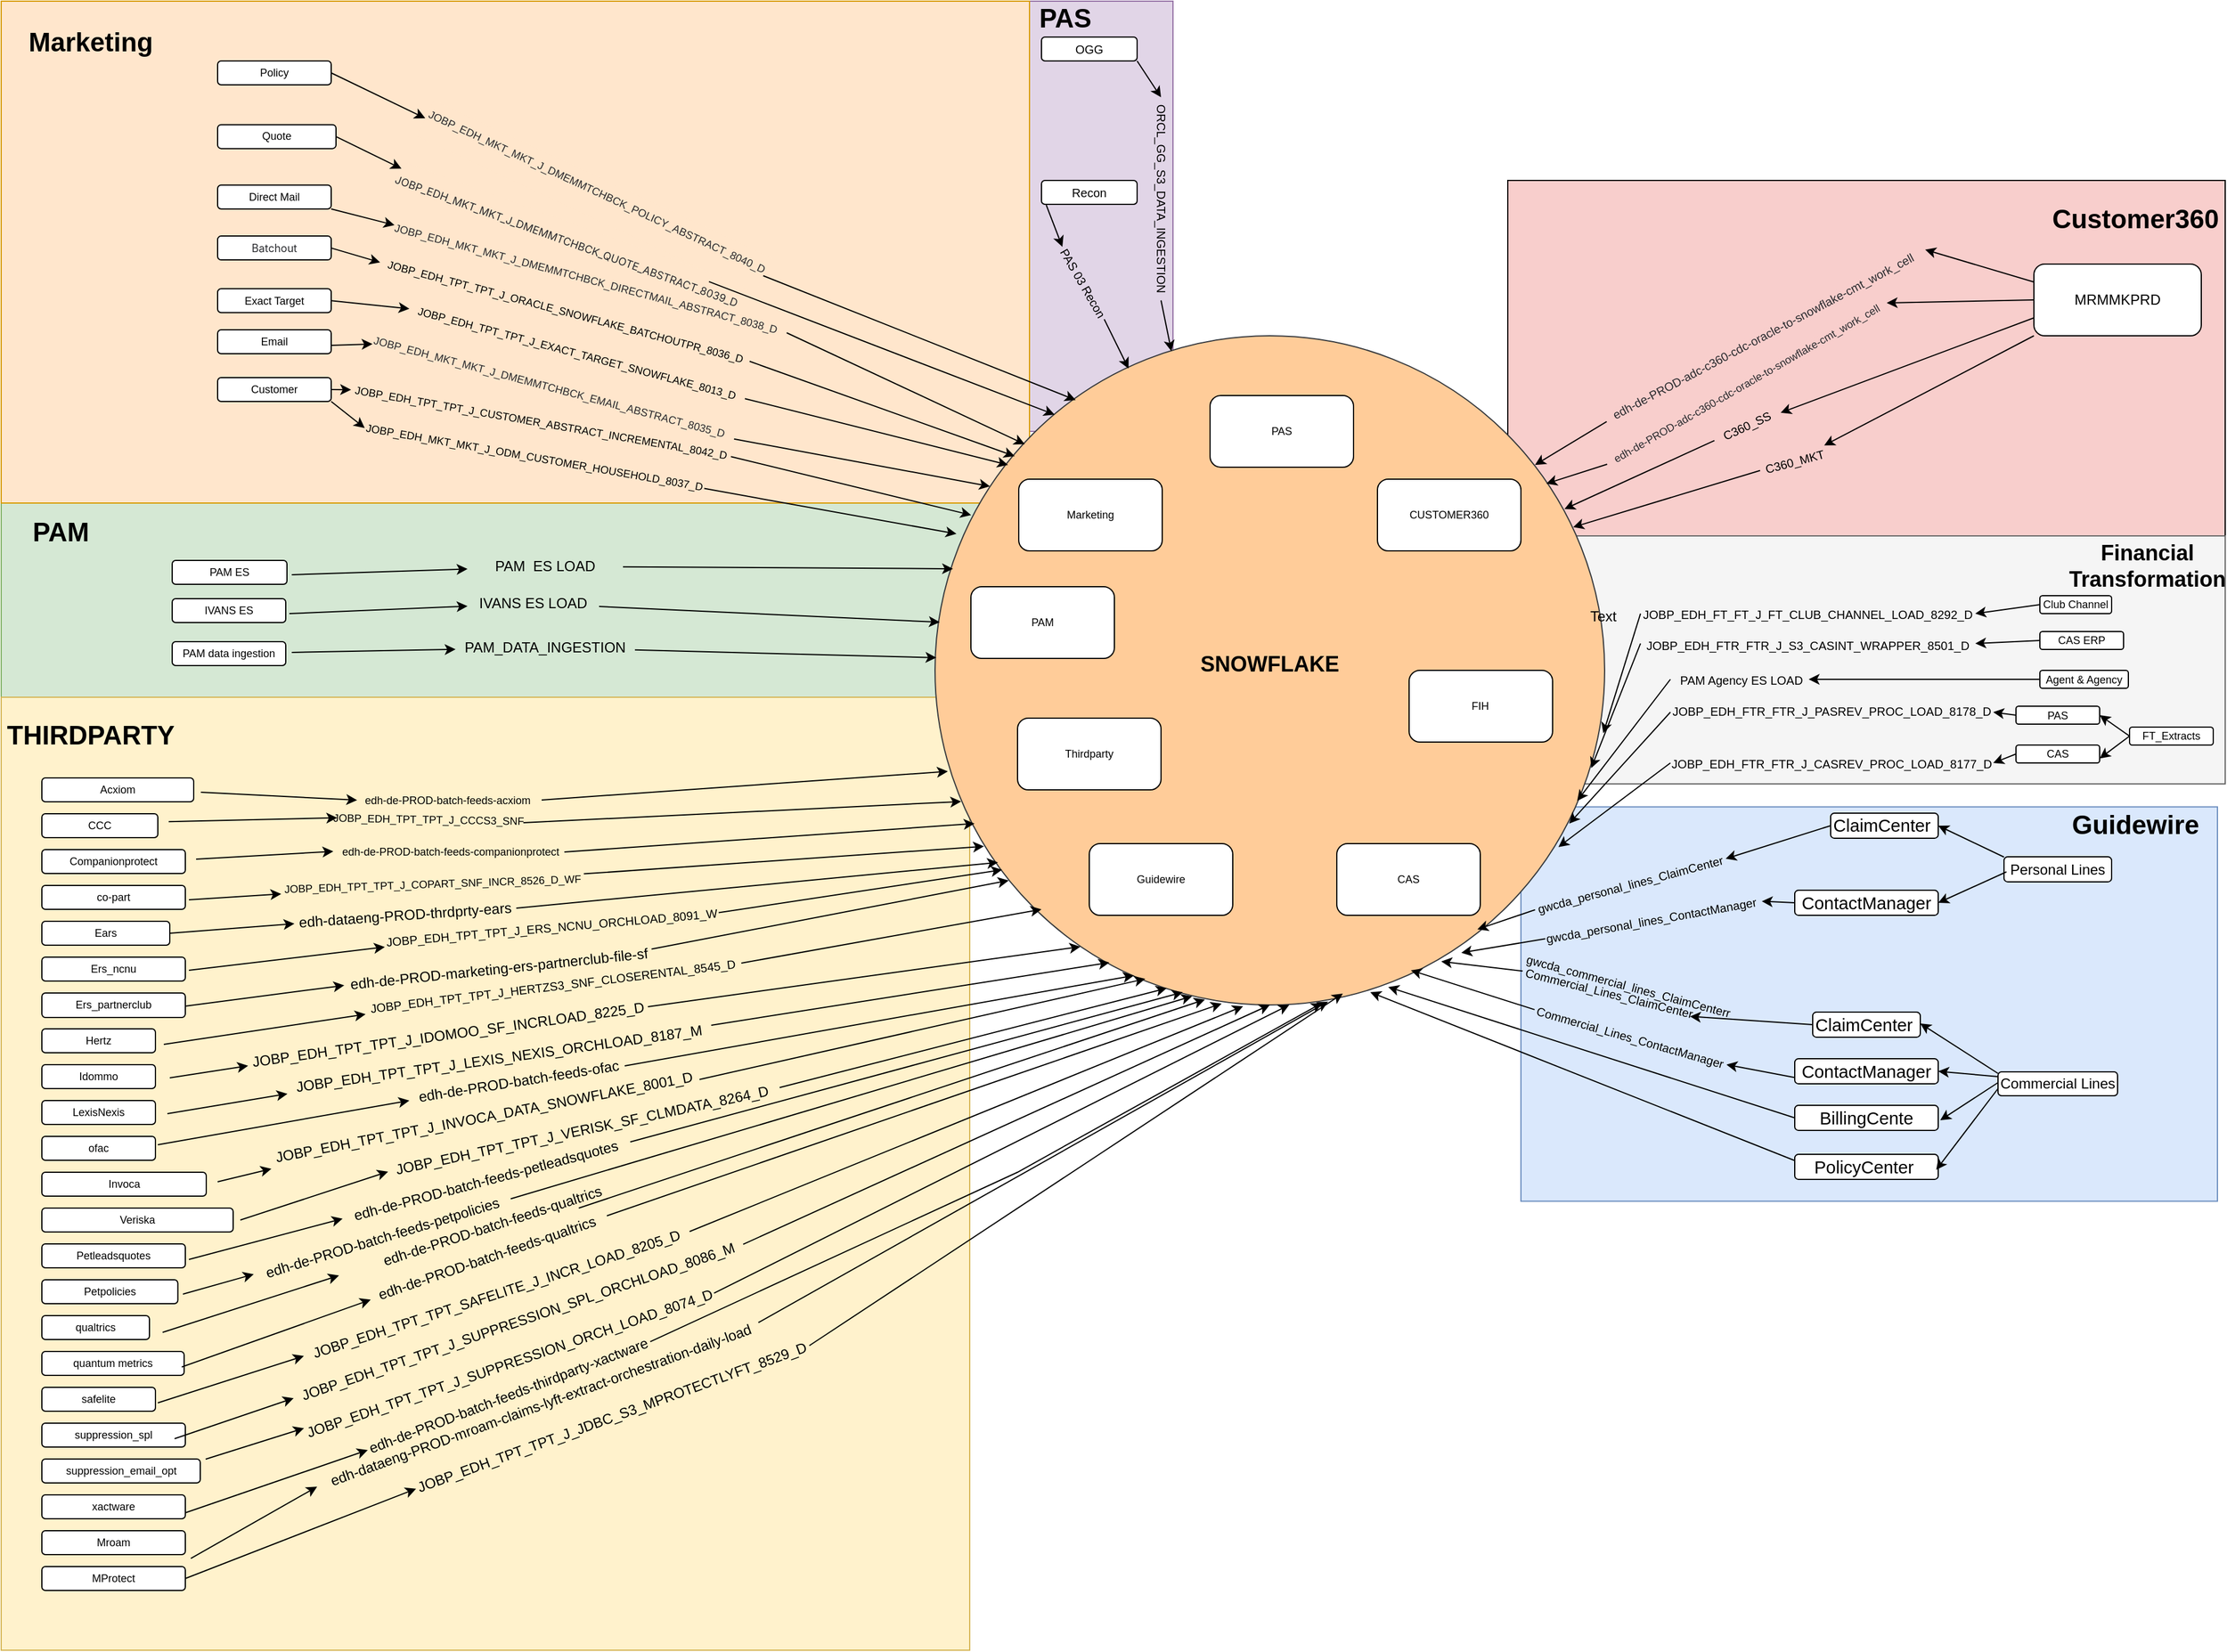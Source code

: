 <mxfile version="26.0.11">
  <diagram name="Page-1" id="kRAGbB4GnQMMaRT2yMuc">
    <mxGraphModel dx="1714" dy="1574" grid="1" gridSize="10" guides="1" tooltips="1" connect="1" arrows="1" fold="1" page="1" pageScale="1" pageWidth="850" pageHeight="1100" background="none" math="0" shadow="0">
      <root>
        <mxCell id="0" />
        <mxCell id="1" parent="0" />
        <mxCell id="0H2y0_2EXmDvVcCev98S-176" value="" style="rounded=0;whiteSpace=wrap;html=1;fillColor=#e1d5e7;strokeColor=#9673a6;" vertex="1" parent="1">
          <mxGeometry x="220" y="-350" width="120" height="360" as="geometry" />
        </mxCell>
        <mxCell id="MN0yz45vyrRwarsMdgd2-24" value="" style="rounded=0;whiteSpace=wrap;html=1;fillColor=#dae8fc;strokeColor=#6c8ebf;direction=south;" vertex="1" parent="1">
          <mxGeometry x="631" y="324.25" width="582.5" height="330" as="geometry" />
        </mxCell>
        <mxCell id="MN0yz45vyrRwarsMdgd2-2" value="" style="rounded=0;whiteSpace=wrap;html=1;fontSize=9;fillColor=#f8cecc;strokeColor=default;" vertex="1" parent="1">
          <mxGeometry x="620" y="-200" width="600" height="300" as="geometry" />
        </mxCell>
        <mxCell id="nPDYKOaMzk08qh_sVshH-3" value="" style="rounded=0;whiteSpace=wrap;html=1;fillColor=#d5e8d4;strokeColor=#82b366;" vertex="1" parent="1">
          <mxGeometry x="-640" y="70" width="850" height="170" as="geometry" />
        </mxCell>
        <mxCell id="0H2y0_2EXmDvVcCev98S-101" value="" style="rounded=0;whiteSpace=wrap;html=1;fontSize=9;fillColor=#f5f5f5;fontColor=#333333;strokeColor=#666666;" vertex="1" parent="1">
          <mxGeometry x="640" y="97.5" width="580" height="207.5" as="geometry" />
        </mxCell>
        <mxCell id="d_GGifG9hBrMxSvdhNBB-2" value="" style="rounded=0;whiteSpace=wrap;html=1;container=0;direction=west;movable=1;resizable=1;rotatable=1;deletable=1;editable=1;locked=0;connectable=1;fontSize=9;fillColor=#fff2cc;strokeColor=#d6b656;" parent="1" vertex="1">
          <mxGeometry x="-640" y="232.5" width="810" height="797.5" as="geometry" />
        </mxCell>
        <mxCell id="0H2y0_2EXmDvVcCev98S-15" value="" style="rounded=0;whiteSpace=wrap;html=1;fontSize=9;fillColor=#ffe6cc;strokeColor=#d79b00;" vertex="1" parent="1">
          <mxGeometry x="-640" y="-350" width="860" height="420" as="geometry" />
        </mxCell>
        <mxCell id="wsq4JRYlVpnwA_xUPwAn-1" value="" style="ellipse;whiteSpace=wrap;html=1;aspect=fixed;fontSize=9;fillColor=#ffcc99;strokeColor=#36393d;" parent="1" vertex="1">
          <mxGeometry x="141" y="-70" width="560" height="560" as="geometry" />
        </mxCell>
        <mxCell id="wsq4JRYlVpnwA_xUPwAn-7" value="Marketing" style="rounded=1;whiteSpace=wrap;html=1;fontSize=9;" parent="1" vertex="1">
          <mxGeometry x="211" y="50" width="120" height="60" as="geometry" />
        </mxCell>
        <mxCell id="E9n7oVyy4MYrTS4P3ZKx-2" value="Thirdparty" style="rounded=1;whiteSpace=wrap;html=1;fontSize=9;" parent="1" vertex="1">
          <mxGeometry x="210" y="250" width="120" height="60" as="geometry" />
        </mxCell>
        <mxCell id="E9n7oVyy4MYrTS4P3ZKx-1" value="FIH" style="rounded=1;whiteSpace=wrap;html=1;fontSize=9;" parent="1" vertex="1">
          <mxGeometry x="537.48" y="210" width="120" height="60" as="geometry" />
        </mxCell>
        <mxCell id="E9n7oVyy4MYrTS4P3ZKx-4" value="PAM" style="rounded=1;whiteSpace=wrap;html=1;fontSize=9;" parent="1" vertex="1">
          <mxGeometry x="171" y="140" width="120" height="60" as="geometry" />
        </mxCell>
        <mxCell id="E9n7oVyy4MYrTS4P3ZKx-5" value="CAS" style="rounded=1;whiteSpace=wrap;html=1;fontSize=9;" parent="1" vertex="1">
          <mxGeometry x="477" y="355" width="120" height="60" as="geometry" />
        </mxCell>
        <mxCell id="E9n7oVyy4MYrTS4P3ZKx-6" value="PAS" style="rounded=1;whiteSpace=wrap;html=1;fontSize=9;" parent="1" vertex="1">
          <mxGeometry x="371" y="-20" width="120" height="60" as="geometry" />
        </mxCell>
        <mxCell id="LdJkKsN1LRguEct0NIYA-1" value="CUSTOMER&lt;span style=&quot;background-color: transparent; color: light-dark(rgb(0, 0, 0), rgb(255, 255, 255));&quot;&gt;360&lt;/span&gt;" style="rounded=1;whiteSpace=wrap;html=1;fontSize=9;" parent="1" vertex="1">
          <mxGeometry x="511" y="50" width="120" height="60" as="geometry" />
        </mxCell>
        <mxCell id="jBidoqBdT52UNtDU3Eu4-1" value="Guidewire" style="rounded=1;whiteSpace=wrap;html=1;fontSize=9;" parent="1" vertex="1">
          <mxGeometry x="270" y="355" width="120" height="60" as="geometry" />
        </mxCell>
        <mxCell id="d_GGifG9hBrMxSvdhNBB-3" value="CCC" style="rounded=1;whiteSpace=wrap;html=1;container=0;fontSize=9;" parent="1" vertex="1">
          <mxGeometry x="-606" y="330" width="97" height="20" as="geometry" />
        </mxCell>
        <mxCell id="d_GGifG9hBrMxSvdhNBB-4" value="THIRDPARTY" style="text;html=1;align=center;verticalAlign=middle;whiteSpace=wrap;rounded=0;fontStyle=1;fontSize=22;" parent="1" vertex="1">
          <mxGeometry x="-610" y="250" width="90" height="30" as="geometry" />
        </mxCell>
        <mxCell id="d_GGifG9hBrMxSvdhNBB-5" value="Acxiom" style="rounded=1;whiteSpace=wrap;html=1;fontSize=9;" parent="1" vertex="1">
          <mxGeometry x="-606" y="300" width="127" height="20" as="geometry" />
        </mxCell>
        <mxCell id="d_GGifG9hBrMxSvdhNBB-6" value="co-part" style="rounded=1;whiteSpace=wrap;html=1;container=0;fontSize=9;" parent="1" vertex="1">
          <mxGeometry x="-606" y="390" width="120" height="20" as="geometry" />
        </mxCell>
        <mxCell id="d_GGifG9hBrMxSvdhNBB-9" value="Companionprotect" style="rounded=1;whiteSpace=wrap;html=1;container=0;fontSize=9;" parent="1" vertex="1">
          <mxGeometry x="-606" y="360" width="120" height="20" as="geometry" />
        </mxCell>
        <mxCell id="d_GGifG9hBrMxSvdhNBB-12" value="Ears" style="rounded=1;whiteSpace=wrap;html=1;container=0;fontSize=9;" parent="1" vertex="1">
          <mxGeometry x="-606" y="420" width="107" height="20" as="geometry" />
        </mxCell>
        <mxCell id="0H2y0_2EXmDvVcCev98S-4" value="&lt;font color=&quot;#292a2e&quot;&gt;&lt;span style=&quot;white-space-collapse: preserve;&quot;&gt;JOBP_EDH_MKT_MKT_J_DMEMMTCHBCK_POLICY_ABSTRACT_8040_D&lt;/span&gt;&lt;/font&gt;" style="text;whiteSpace=wrap;html=1;rotation=25;fontSize=9;fillColor=#FFE6CC;strokeColor=none;gradientColor=none;labelBackgroundColor=light-dark(#FFE6CC,#EDEDED);textShadow=0;" vertex="1" parent="1">
          <mxGeometry x="-299.99" y="-202.73" width="311.9" height="33.14" as="geometry" />
        </mxCell>
        <mxCell id="NIq7jWTQf8CCYJ9gUr3_-2" value="Hertz" style="rounded=1;whiteSpace=wrap;html=1;fontSize=9;" vertex="1" parent="1">
          <mxGeometry x="-606" y="510" width="95" height="20" as="geometry" />
        </mxCell>
        <mxCell id="NIq7jWTQf8CCYJ9gUr3_-3" value="Idommo" style="rounded=1;whiteSpace=wrap;html=1;fontSize=9;" vertex="1" parent="1">
          <mxGeometry x="-606" y="540" width="95" height="20" as="geometry" />
        </mxCell>
        <mxCell id="NIq7jWTQf8CCYJ9gUr3_-5" value="LexisNexis" style="rounded=1;whiteSpace=wrap;html=1;fontSize=9;" vertex="1" parent="1">
          <mxGeometry x="-606" y="570" width="95" height="20" as="geometry" />
        </mxCell>
        <mxCell id="NIq7jWTQf8CCYJ9gUr3_-7" value="ofac" style="rounded=1;whiteSpace=wrap;html=1;fontSize=9;" vertex="1" parent="1">
          <mxGeometry x="-606" y="600" width="95" height="20" as="geometry" />
        </mxCell>
        <mxCell id="NIq7jWTQf8CCYJ9gUr3_-8" value="Invoca" style="rounded=1;whiteSpace=wrap;html=1;fontSize=9;" vertex="1" parent="1">
          <mxGeometry x="-606" y="630" width="137.5" height="20" as="geometry" />
        </mxCell>
        <mxCell id="0H2y0_2EXmDvVcCev98S-13" value="Quote" style="rounded=1;whiteSpace=wrap;html=1;fontSize=9;" vertex="1" parent="1">
          <mxGeometry x="-459" y="-246.67" width="99" height="20" as="geometry" />
        </mxCell>
        <mxCell id="NIq7jWTQf8CCYJ9gUr3_-9" value="Petleadsquotes" style="rounded=1;whiteSpace=wrap;html=1;fontSize=9;" vertex="1" parent="1">
          <mxGeometry x="-606" y="690" width="120" height="20" as="geometry" />
        </mxCell>
        <mxCell id="0H2y0_2EXmDvVcCev98S-21" value="&lt;span style=&quot;color: rgb(41, 42, 46); font-family: ui-sans-serif, -apple-system, BlinkMacSystemFont, &amp;quot;Segoe UI&amp;quot;, Ubuntu, system-ui, &amp;quot;Helvetica Neue&amp;quot;, sans-serif; font-style: normal; font-variant-ligatures: normal; font-variant-caps: normal; font-weight: 400; letter-spacing: normal; orphans: 2; text-align: start; text-indent: 0px; text-transform: none; widows: 2; word-spacing: 0px; -webkit-text-stroke-width: 0px; white-space: pre-wrap; text-decoration-thickness: initial; text-decoration-style: initial; text-decoration-color: initial; float: none; display: inline !important;&quot;&gt;&lt;font&gt; JOBP_EDH_MKT_MKT_J_DMEMMTCHBCK_QUOTE_ABSTRACT_8039_D&lt;/font&gt;&lt;/span&gt;" style="text;whiteSpace=wrap;html=1;rotation=20;fontSize=9;labelBackgroundColor=#FFE6CC;" vertex="1" parent="1">
          <mxGeometry x="-319.69" y="-176.16" width="279.87" height="40" as="geometry" />
        </mxCell>
        <mxCell id="d_GGifG9hBrMxSvdhNBB-14" value="Ers_ncnu" style="rounded=1;whiteSpace=wrap;html=1;fontSize=9;" parent="1" vertex="1">
          <mxGeometry x="-606" y="450" width="120" height="20" as="geometry" />
        </mxCell>
        <mxCell id="NIq7jWTQf8CCYJ9gUr3_-1" value="Ers_partnerclub" style="rounded=1;whiteSpace=wrap;html=1;container=0;aspect=fixed;movable=1;resizable=1;rotatable=1;deletable=1;editable=1;locked=0;connectable=1;fontSize=9;" vertex="1" parent="1">
          <mxGeometry x="-606" y="480" width="120" height="20.51" as="geometry" />
        </mxCell>
        <mxCell id="NIq7jWTQf8CCYJ9gUr3_-11" value="Veriska" style="rounded=1;whiteSpace=wrap;html=1;fontSize=9;" vertex="1" parent="1">
          <mxGeometry x="-606" y="660" width="160" height="20" as="geometry" />
        </mxCell>
        <mxCell id="NIq7jWTQf8CCYJ9gUr3_-13" value="Petpolicies" style="rounded=1;whiteSpace=wrap;html=1;fontSize=9;" vertex="1" parent="1">
          <mxGeometry x="-606" y="720" width="113.75" height="20" as="geometry" />
        </mxCell>
        <mxCell id="NIq7jWTQf8CCYJ9gUr3_-17" value="qualtrics" style="rounded=1;whiteSpace=wrap;html=1;fontSize=9;" vertex="1" parent="1">
          <mxGeometry x="-606" y="750" width="90" height="20" as="geometry" />
        </mxCell>
        <mxCell id="NIq7jWTQf8CCYJ9gUr3_-19" value="quantum metrics" style="rounded=1;whiteSpace=wrap;html=1;fontSize=9;" vertex="1" parent="1">
          <mxGeometry x="-606" y="780" width="119" height="20" as="geometry" />
        </mxCell>
        <mxCell id="NIq7jWTQf8CCYJ9gUr3_-20" value="safelite" style="rounded=1;whiteSpace=wrap;html=1;fontSize=9;" vertex="1" parent="1">
          <mxGeometry x="-606" y="810" width="95" height="20" as="geometry" />
        </mxCell>
        <mxCell id="NIq7jWTQf8CCYJ9gUr3_-21" value="suppression_spl" style="rounded=1;whiteSpace=wrap;html=1;fontSize=9;" vertex="1" parent="1">
          <mxGeometry x="-606" y="840" width="120" height="20" as="geometry" />
        </mxCell>
        <mxCell id="NIq7jWTQf8CCYJ9gUr3_-23" value="suppression_email_opt" style="rounded=1;whiteSpace=wrap;html=1;fontSize=9;" vertex="1" parent="1">
          <mxGeometry x="-606" y="870" width="132.5" height="20" as="geometry" />
        </mxCell>
        <mxCell id="NIq7jWTQf8CCYJ9gUr3_-24" value="xactware" style="rounded=1;whiteSpace=wrap;html=1;fontSize=9;" vertex="1" parent="1">
          <mxGeometry x="-606" y="900" width="120" height="20" as="geometry" />
        </mxCell>
        <mxCell id="NIq7jWTQf8CCYJ9gUr3_-27" value="SNOWFLAKE" style="text;html=1;align=center;verticalAlign=middle;whiteSpace=wrap;rounded=0;fontSize=18;fontStyle=1" vertex="1" parent="1">
          <mxGeometry x="391" y="190" width="60" height="30" as="geometry" />
        </mxCell>
        <mxCell id="0H2y0_2EXmDvVcCev98S-19" value="" style="endArrow=classic;html=1;rounded=0;entryX=0.082;entryY=0.225;entryDx=0;entryDy=0;entryPerimeter=0;exitX=1;exitY=0;exitDx=0;exitDy=0;fontSize=9;" edge="1" parent="1" source="0H2y0_2EXmDvVcCev98S-84" target="wsq4JRYlVpnwA_xUPwAn-1">
          <mxGeometry width="50" height="50" relative="1" as="geometry">
            <mxPoint x="-187.6" y="-53.86" as="sourcePoint" />
            <mxPoint x="201.0" y="43.86" as="targetPoint" />
          </mxGeometry>
        </mxCell>
        <mxCell id="0H2y0_2EXmDvVcCev98S-32" value="&lt;font&gt;&lt;b&gt;Marketing&lt;/b&gt;&lt;/font&gt;" style="text;html=1;align=center;verticalAlign=middle;whiteSpace=wrap;rounded=0;fontSize=22;" vertex="1" parent="1">
          <mxGeometry x="-595" y="-330" width="60" height="30" as="geometry" />
        </mxCell>
        <mxCell id="0H2y0_2EXmDvVcCev98S-37" value="Policy" style="rounded=1;whiteSpace=wrap;html=1;fontSize=9;" vertex="1" parent="1">
          <mxGeometry x="-459" y="-300" width="95" height="20" as="geometry" />
        </mxCell>
        <mxCell id="0H2y0_2EXmDvVcCev98S-39" value="&lt;div style=&quot;text-align: left;&quot;&gt;&lt;font color=&quot;#292a2e&quot; face=&quot;ui-sans-serif, -apple-system, BlinkMacSystemFont, Segoe UI, Ubuntu, system-ui, Helvetica Neue, sans-serif&quot;&gt;&lt;span style=&quot;white-space-collapse: preserve; background-color: rgb(255, 255, 255);&quot;&gt;Batchout&lt;/span&gt;&lt;/font&gt;&lt;/div&gt;" style="rounded=1;whiteSpace=wrap;html=1;fontSize=9;fontStyle=0" vertex="1" parent="1">
          <mxGeometry x="-459" y="-153.44" width="95" height="20" as="geometry" />
        </mxCell>
        <mxCell id="0H2y0_2EXmDvVcCev98S-40" value="&lt;font&gt;Exact Target&lt;/font&gt;" style="rounded=1;whiteSpace=wrap;html=1;fontSize=9;" vertex="1" parent="1">
          <mxGeometry x="-459" y="-109.35" width="95" height="20" as="geometry" />
        </mxCell>
        <mxCell id="0H2y0_2EXmDvVcCev98S-42" value="Customer" style="rounded=1;whiteSpace=wrap;html=1;rotation=0;fontSize=9;" vertex="1" parent="1">
          <mxGeometry x="-459" y="-35" width="95" height="20" as="geometry" />
        </mxCell>
        <mxCell id="0H2y0_2EXmDvVcCev98S-53" value="Direct Mail" style="rounded=1;whiteSpace=wrap;html=1;fontSize=9;" vertex="1" parent="1">
          <mxGeometry x="-459" y="-196.16" width="95" height="20" as="geometry" />
        </mxCell>
        <mxCell id="0H2y0_2EXmDvVcCev98S-54" value="Email" style="rounded=1;whiteSpace=wrap;html=1;fontSize=9;" vertex="1" parent="1">
          <mxGeometry x="-459" y="-75" width="95" height="20" as="geometry" />
        </mxCell>
        <mxCell id="0H2y0_2EXmDvVcCev98S-55" value="" style="endArrow=classic;html=1;rounded=0;entryX=0.004;entryY=0.38;entryDx=0;entryDy=0;entryPerimeter=0;exitX=1.005;exitY=0.65;exitDx=0;exitDy=0;exitPerimeter=0;fontSize=9;" edge="1" parent="1" source="0H2y0_2EXmDvVcCev98S-54" target="0H2y0_2EXmDvVcCev98S-23">
          <mxGeometry width="50" height="50" relative="1" as="geometry">
            <mxPoint x="-384" y="-71" as="sourcePoint" />
            <mxPoint x="201.0" y="43.86" as="targetPoint" />
          </mxGeometry>
        </mxCell>
        <mxCell id="0H2y0_2EXmDvVcCev98S-23" value="&lt;span style=&quot;color: rgb(41, 42, 46); font-style: normal; font-variant-ligatures: normal; font-variant-caps: normal; font-weight: 400; letter-spacing: normal; orphans: 2; text-align: start; text-indent: 0px; text-transform: none; widows: 2; word-spacing: 0px; -webkit-text-stroke-width: 0px; white-space: pre-wrap; text-decoration-thickness: initial; text-decoration-style: initial; text-decoration-color: initial; float: none; display: inline !important;&quot;&gt;&lt;font face=&quot;Helvetica&quot;&gt;JOBP_EDH_MKT_MKT_J_DMEMMTCHBCK_EMAIL_ABSTRACT_8035_D&lt;/font&gt;&lt;/span&gt;" style="text;whiteSpace=wrap;html=1;rotation=15;fontSize=9;labelBackgroundColor=#FFE6CC;" vertex="1" parent="1">
          <mxGeometry x="-336.96" y="-40" width="300" height="40" as="geometry" />
        </mxCell>
        <mxCell id="0H2y0_2EXmDvVcCev98S-58" value="" style="endArrow=classic;html=1;rounded=0;exitX=1;exitY=0.5;exitDx=0;exitDy=0;entryX=0.013;entryY=0.311;entryDx=0;entryDy=0;entryPerimeter=0;fontSize=9;" edge="1" parent="1" source="0H2y0_2EXmDvVcCev98S-13" target="0H2y0_2EXmDvVcCev98S-21">
          <mxGeometry width="50" height="50" relative="1" as="geometry">
            <mxPoint x="-289" y="-110" as="sourcePoint" />
            <mxPoint x="-239" y="-160" as="targetPoint" />
          </mxGeometry>
        </mxCell>
        <mxCell id="0H2y0_2EXmDvVcCev98S-59" value="" style="endArrow=classic;html=1;rounded=0;exitX=0.992;exitY=0.333;exitDx=0;exitDy=0;exitPerimeter=0;fontSize=9;" edge="1" parent="1" source="0H2y0_2EXmDvVcCev98S-21">
          <mxGeometry width="50" height="50" relative="1" as="geometry">
            <mxPoint x="-9" y="-180" as="sourcePoint" />
            <mxPoint x="241" y="-4" as="targetPoint" />
          </mxGeometry>
        </mxCell>
        <mxCell id="0H2y0_2EXmDvVcCev98S-60" value="" style="endArrow=classic;html=1;rounded=0;exitX=1;exitY=0.5;exitDx=0;exitDy=0;entryX=0;entryY=0.5;entryDx=0;entryDy=0;fontSize=9;" edge="1" parent="1" source="0H2y0_2EXmDvVcCev98S-37" target="0H2y0_2EXmDvVcCev98S-4">
          <mxGeometry width="50" height="50" relative="1" as="geometry">
            <mxPoint x="-279" y="-320" as="sourcePoint" />
            <mxPoint x="-229" y="-370" as="targetPoint" />
          </mxGeometry>
        </mxCell>
        <UserObject label="" id="x8S57T6ln9iAfIoPM7LD-1">
          <mxCell style="endArrow=classic;html=1;rounded=0;entryX=0.019;entryY=0.651;entryDx=0;entryDy=0;entryPerimeter=0;exitX=1;exitY=0.5;exitDx=0;exitDy=0;fontSize=9;" edge="1" parent="1" source="x8S57T6ln9iAfIoPM7LD-4" target="wsq4JRYlVpnwA_xUPwAn-1">
            <mxGeometry width="50" height="50" relative="1" as="geometry">
              <mxPoint x="-473" y="312" as="sourcePoint" />
              <mxPoint x="160" y="314" as="targetPoint" />
              <Array as="points" />
            </mxGeometry>
          </mxCell>
        </UserObject>
        <mxCell id="0H2y0_2EXmDvVcCev98S-61" value="" style="endArrow=classic;html=1;rounded=0;entryX=0.21;entryY=0.096;entryDx=0;entryDy=0;entryPerimeter=0;exitX=1;exitY=0.5;exitDx=0;exitDy=0;fontSize=9;" edge="1" parent="1" source="0H2y0_2EXmDvVcCev98S-4" target="wsq4JRYlVpnwA_xUPwAn-1">
          <mxGeometry width="50" height="50" relative="1" as="geometry">
            <mxPoint x="41" y="-130" as="sourcePoint" />
            <mxPoint x="61" y="-130" as="targetPoint" />
          </mxGeometry>
        </mxCell>
        <UserObject label="" id="x8S57T6ln9iAfIoPM7LD-3">
          <mxCell style="endArrow=classic;html=1;rounded=0;fontSize=9;exitX=1.018;exitY=0.537;exitDx=0;exitDy=0;exitPerimeter=0;entryX=0.039;entryY=0.696;entryDx=0;entryDy=0;entryPerimeter=0;" edge="1" parent="1" source="x8S57T6ln9iAfIoPM7LD-7" target="wsq4JRYlVpnwA_xUPwAn-1">
            <mxGeometry width="50" height="50" relative="1" as="geometry">
              <mxPoint x="-179" y="336" as="sourcePoint" />
              <mxPoint x="251" y="350" as="targetPoint" />
              <Array as="points" />
            </mxGeometry>
          </mxCell>
        </UserObject>
        <mxCell id="0H2y0_2EXmDvVcCev98S-62" value="&lt;span style=&quot;color: rgb(41, 42, 46); font-style: normal; font-variant-ligatures: normal; font-variant-caps: normal; font-weight: 400; letter-spacing: normal; orphans: 2; text-align: start; text-indent: 0px; text-transform: none; widows: 2; word-spacing: 0px; -webkit-text-stroke-width: 0px; white-space: pre-wrap; text-decoration-thickness: initial; text-decoration-style: initial; text-decoration-color: initial; float: none; display: inline !important;&quot;&gt;&lt;font style=&quot;&quot; face=&quot;Helvetica&quot;&gt; &lt;span style=&quot;background-color: rgb(255, 230, 204);&quot;&gt;JOBP_EDH_MKT_MKT_J_DMEMMTCHBCK_DIRECTMAIL_ABSTRACT_8038_D&lt;/span&gt;&lt;/font&gt;&lt;/span&gt;" style="text;whiteSpace=wrap;html=1;fontSize=9;rotation=15;" vertex="1" parent="1">
          <mxGeometry x="-321.49" y="-129.11" width="344.28" height="24.11" as="geometry" />
        </mxCell>
        <mxCell id="0H2y0_2EXmDvVcCev98S-63" value="" style="endArrow=classic;html=1;rounded=0;exitX=1;exitY=1;exitDx=0;exitDy=0;entryX=0.012;entryY=0.411;entryDx=0;entryDy=0;entryPerimeter=0;fontSize=9;" edge="1" parent="1" source="0H2y0_2EXmDvVcCev98S-53" target="0H2y0_2EXmDvVcCev98S-62">
          <mxGeometry width="50" height="50" relative="1" as="geometry">
            <mxPoint x="-299" y="-20" as="sourcePoint" />
            <mxPoint x="-249" y="-70" as="targetPoint" />
          </mxGeometry>
        </mxCell>
        <mxCell id="0H2y0_2EXmDvVcCev98S-64" value="" style="endArrow=classic;html=1;rounded=0;entryX=0.134;entryY=0.162;entryDx=0;entryDy=0;entryPerimeter=0;exitX=1;exitY=0.5;exitDx=0;exitDy=0;fontSize=9;" edge="1" parent="1" source="0H2y0_2EXmDvVcCev98S-62" target="wsq4JRYlVpnwA_xUPwAn-1">
          <mxGeometry width="50" height="50" relative="1" as="geometry">
            <mxPoint x="-149" y="-30" as="sourcePoint" />
            <mxPoint x="-99" y="-80" as="targetPoint" />
          </mxGeometry>
        </mxCell>
        <UserObject label="" id="x8S57T6ln9iAfIoPM7LD-8">
          <mxCell style="endArrow=classic;html=1;rounded=0;fontSize=9;exitX=1;exitY=0.5;exitDx=0;exitDy=0;entryX=0.059;entryY=0.729;entryDx=0;entryDy=0;entryPerimeter=0;" edge="1" parent="1" source="x8S57T6ln9iAfIoPM7LD-10" target="wsq4JRYlVpnwA_xUPwAn-1">
            <mxGeometry width="50" height="50" relative="1" as="geometry">
              <mxPoint x="-477" y="368" as="sourcePoint" />
              <mxPoint x="182" y="354" as="targetPoint" />
              <Array as="points" />
            </mxGeometry>
          </mxCell>
        </UserObject>
        <mxCell id="0H2y0_2EXmDvVcCev98S-68" value="JOBP_EDH_TPT_TPT_J_ORACLE_SNOWFLAKE_BATCHOUTPR_8036_D" style="text;html=1;align=center;verticalAlign=middle;whiteSpace=wrap;rounded=0;fontSize=9;rotation=15;" vertex="1" parent="1">
          <mxGeometry x="-328.5" y="-105" width="319.87" height="30" as="geometry" />
        </mxCell>
        <mxCell id="0H2y0_2EXmDvVcCev98S-70" value="" style="endArrow=classic;html=1;rounded=0;exitX=1;exitY=0.5;exitDx=0;exitDy=0;entryX=0;entryY=0.5;entryDx=0;entryDy=0;fontSize=9;" edge="1" parent="1" source="0H2y0_2EXmDvVcCev98S-39" target="0H2y0_2EXmDvVcCev98S-68">
          <mxGeometry width="50" height="50" relative="1" as="geometry">
            <mxPoint x="-319" y="-130" as="sourcePoint" />
            <mxPoint x="-269" y="-180" as="targetPoint" />
          </mxGeometry>
        </mxCell>
        <mxCell id="0H2y0_2EXmDvVcCev98S-73" value="" style="endArrow=classic;html=1;rounded=0;entryX=0.119;entryY=0.18;entryDx=0;entryDy=0;entryPerimeter=0;fontSize=9;exitX=1;exitY=0.5;exitDx=0;exitDy=0;" edge="1" parent="1" source="0H2y0_2EXmDvVcCev98S-68" target="wsq4JRYlVpnwA_xUPwAn-1">
          <mxGeometry width="50" height="50" relative="1" as="geometry">
            <mxPoint x="11" y="-77" as="sourcePoint" />
            <mxPoint x="-159" y="-120" as="targetPoint" />
          </mxGeometry>
        </mxCell>
        <mxCell id="0H2y0_2EXmDvVcCev98S-76" value="JOBP_EDH_TPT_TPT_J_EXACT_TARGET_SNOWFLAKE_8013_D" style="text;html=1;align=center;verticalAlign=middle;whiteSpace=wrap;rounded=0;rotation=15;fontSize=9;" vertex="1" parent="1">
          <mxGeometry x="-303.58" y="-70" width="290.5" height="30" as="geometry" />
        </mxCell>
        <mxCell id="0H2y0_2EXmDvVcCev98S-79" value="" style="endArrow=classic;html=1;rounded=0;exitX=1;exitY=0.5;exitDx=0;exitDy=0;entryX=0;entryY=0.5;entryDx=0;entryDy=0;fontSize=9;" edge="1" parent="1" source="0H2y0_2EXmDvVcCev98S-40" target="0H2y0_2EXmDvVcCev98S-76">
          <mxGeometry width="50" height="50" relative="1" as="geometry">
            <mxPoint x="-347.64" y="-80" as="sourcePoint" />
            <mxPoint x="-297.64" y="-130" as="targetPoint" />
          </mxGeometry>
        </mxCell>
        <mxCell id="0H2y0_2EXmDvVcCev98S-80" value="" style="endArrow=classic;html=1;rounded=0;exitX=1;exitY=0.5;exitDx=0;exitDy=0;entryX=0.109;entryY=0.193;entryDx=0;entryDy=0;entryPerimeter=0;fontSize=9;" edge="1" parent="1" source="0H2y0_2EXmDvVcCev98S-76" target="wsq4JRYlVpnwA_xUPwAn-1">
          <mxGeometry width="50" height="50" relative="1" as="geometry">
            <mxPoint x="66.41" as="sourcePoint" />
            <mxPoint x="116.41" y="-50" as="targetPoint" />
          </mxGeometry>
        </mxCell>
        <UserObject label="" id="x8S57T6ln9iAfIoPM7LD-12">
          <mxCell style="endArrow=classic;html=1;rounded=0;fontSize=9;entryX=0.073;entryY=0.763;entryDx=0;entryDy=0;entryPerimeter=0;" edge="1" parent="1" source="x8S57T6ln9iAfIoPM7LD-13" target="wsq4JRYlVpnwA_xUPwAn-1">
            <mxGeometry width="50" height="50" relative="1" as="geometry">
              <mxPoint x="-483" y="402" as="sourcePoint" />
              <mxPoint x="251" y="370" as="targetPoint" />
              <Array as="points" />
            </mxGeometry>
          </mxCell>
        </UserObject>
        <mxCell id="0H2y0_2EXmDvVcCev98S-84" value="JOBP_EDH_TPT_TPT_J_CUSTOMER_ABSTRACT_INCREMENTAL_8042_D" style="text;html=1;align=center;verticalAlign=middle;whiteSpace=wrap;rounded=0;rotation=10;fontSize=9;" vertex="1" parent="1">
          <mxGeometry x="-349.84" y="-11.87" width="322.59" height="30" as="geometry" />
        </mxCell>
        <mxCell id="0H2y0_2EXmDvVcCev98S-85" value="" style="endArrow=classic;html=1;rounded=0;exitX=1;exitY=0.5;exitDx=0;exitDy=0;fontSize=9;entryX=0;entryY=0.5;entryDx=0;entryDy=0;" edge="1" parent="1" source="0H2y0_2EXmDvVcCev98S-42" target="0H2y0_2EXmDvVcCev98S-84">
          <mxGeometry width="50" height="50" relative="1" as="geometry">
            <mxPoint x="-239" y="-70" as="sourcePoint" />
            <mxPoint x="-340" y="-25" as="targetPoint" />
          </mxGeometry>
        </mxCell>
        <UserObject label="" id="x8S57T6ln9iAfIoPM7LD-14">
          <mxCell style="endArrow=classic;html=1;rounded=0;fontSize=9;entryX=0.094;entryY=0.787;entryDx=0;entryDy=0;entryPerimeter=0;exitX=1;exitY=0.5;exitDx=0;exitDy=0;" edge="1" parent="1" source="x8S57T6ln9iAfIoPM7LD-15" target="wsq4JRYlVpnwA_xUPwAn-1">
            <mxGeometry width="50" height="50" relative="1" as="geometry">
              <mxPoint x="-499" y="430" as="sourcePoint" />
              <mxPoint x="207" y="392" as="targetPoint" />
              <Array as="points" />
            </mxGeometry>
          </mxCell>
        </UserObject>
        <mxCell id="0H2y0_2EXmDvVcCev98S-86" value="" style="endArrow=classic;html=1;rounded=0;entryX=0.054;entryY=0.268;entryDx=0;entryDy=0;entryPerimeter=0;exitX=1;exitY=0.5;exitDx=0;exitDy=0;fontSize=9;" edge="1" parent="1" source="0H2y0_2EXmDvVcCev98S-84" target="wsq4JRYlVpnwA_xUPwAn-1">
          <mxGeometry width="50" height="50" relative="1" as="geometry">
            <mxPoint x="31" y="70" as="sourcePoint" />
            <mxPoint x="81" y="20" as="targetPoint" />
          </mxGeometry>
        </mxCell>
        <UserObject label="" id="x8S57T6ln9iAfIoPM7LD-17">
          <mxCell style="endArrow=classic;html=1;rounded=0;exitX=1;exitY=0.5;exitDx=0;exitDy=0;entryX=0.1;entryY=0.798;entryDx=0;entryDy=0;entryPerimeter=0;" edge="1" parent="1" source="x8S57T6ln9iAfIoPM7LD-18" target="wsq4JRYlVpnwA_xUPwAn-1">
            <mxGeometry width="50" height="50" relative="1" as="geometry">
              <mxPoint x="-483" y="461" as="sourcePoint" />
              <mxPoint x="218" y="404" as="targetPoint" />
              <Array as="points" />
            </mxGeometry>
          </mxCell>
        </UserObject>
        <mxCell id="0H2y0_2EXmDvVcCev98S-87" value="JOBP_EDH_MKT_MKT_J_ODM_CUSTOMER_HOUSEHOLD_8037_D" style="text;html=1;align=center;verticalAlign=middle;whiteSpace=wrap;rounded=0;fontSize=9;rotation=10;" vertex="1" parent="1">
          <mxGeometry x="-338.15" y="17.26" width="288.39" height="30" as="geometry" />
        </mxCell>
        <mxCell id="0H2y0_2EXmDvVcCev98S-89" value="" style="endArrow=classic;html=1;rounded=0;entryX=0;entryY=0.5;entryDx=0;entryDy=0;fontSize=9;exitX=1;exitY=1;exitDx=0;exitDy=0;" edge="1" parent="1" source="0H2y0_2EXmDvVcCev98S-42" target="0H2y0_2EXmDvVcCev98S-87">
          <mxGeometry width="50" height="50" relative="1" as="geometry">
            <mxPoint x="-369" y="-110" as="sourcePoint" />
            <mxPoint x="-9" y="-60" as="targetPoint" />
          </mxGeometry>
        </mxCell>
        <UserObject label="" id="x8S57T6ln9iAfIoPM7LD-19">
          <mxCell style="endArrow=classic;html=1;rounded=0;exitX=0.993;exitY=0.39;exitDx=0;exitDy=0;exitPerimeter=0;entryX=0.11;entryY=0.814;entryDx=0;entryDy=0;entryPerimeter=0;" edge="1" parent="1" source="x8S57T6ln9iAfIoPM7LD-20" target="wsq4JRYlVpnwA_xUPwAn-1">
            <mxGeometry width="50" height="50" relative="1" as="geometry">
              <mxPoint x="-486" y="491" as="sourcePoint" />
              <mxPoint x="226" y="420" as="targetPoint" />
              <Array as="points" />
            </mxGeometry>
          </mxCell>
        </UserObject>
        <mxCell id="0H2y0_2EXmDvVcCev98S-90" value="" style="endArrow=classic;html=1;rounded=0;entryX=0.032;entryY=0.296;entryDx=0;entryDy=0;entryPerimeter=0;fontSize=9;" edge="1" parent="1" source="0H2y0_2EXmDvVcCev98S-87" target="wsq4JRYlVpnwA_xUPwAn-1">
          <mxGeometry width="50" height="50" relative="1" as="geometry">
            <mxPoint x="-239" y="-70" as="sourcePoint" />
            <mxPoint x="-189" y="-120" as="targetPoint" />
          </mxGeometry>
        </mxCell>
        <UserObject label="" id="x8S57T6ln9iAfIoPM7LD-21">
          <mxCell style="endArrow=classic;html=1;rounded=0;exitX=1;exitY=0.5;exitDx=0;exitDy=0;" edge="1" parent="1" source="x8S57T6ln9iAfIoPM7LD-22">
            <mxGeometry width="50" height="50" relative="1" as="geometry">
              <mxPoint x="-504" y="523" as="sourcePoint" />
              <mxPoint x="230" y="410" as="targetPoint" />
              <Array as="points" />
            </mxGeometry>
          </mxCell>
        </UserObject>
        <mxCell id="0H2y0_2EXmDvVcCev98S-94" value="&lt;b&gt;&lt;font style=&quot;font-size: 18px;&quot;&gt;Financial Transformation&lt;/font&gt;&lt;/b&gt;" style="text;html=1;align=center;verticalAlign=middle;whiteSpace=wrap;rounded=0;fontSize=9;" vertex="1" parent="1">
          <mxGeometry x="1125" y="108.0" width="60" height="30" as="geometry" />
        </mxCell>
        <UserObject label="" id="x8S57T6ln9iAfIoPM7LD-23">
          <mxCell style="endArrow=classic;html=1;rounded=0;exitX=1;exitY=0.5;exitDx=0;exitDy=0;entryX=0.217;entryY=0.913;entryDx=0;entryDy=0;entryPerimeter=0;" edge="1" parent="1" source="x8S57T6ln9iAfIoPM7LD-24" target="wsq4JRYlVpnwA_xUPwAn-1">
            <mxGeometry width="50" height="50" relative="1" as="geometry">
              <mxPoint x="-499" y="551" as="sourcePoint" />
              <mxPoint x="265" y="454" as="targetPoint" />
              <Array as="points" />
            </mxGeometry>
          </mxCell>
        </UserObject>
        <mxCell id="MN0yz45vyrRwarsMdgd2-12" value="" style="endArrow=classic;html=1;rounded=0;exitX=0.014;exitY=0.567;exitDx=0;exitDy=0;entryX=0.896;entryY=0.193;entryDx=0;entryDy=0;entryPerimeter=0;exitPerimeter=0;" edge="1" parent="1" source="0H2y0_2EXmDvVcCev98S-165" target="wsq4JRYlVpnwA_xUPwAn-1">
          <mxGeometry width="50" height="50" relative="1" as="geometry">
            <mxPoint x="924.6" y="-36.52" as="sourcePoint" />
            <mxPoint x="631.0" y="75.0" as="targetPoint" />
          </mxGeometry>
        </mxCell>
        <mxCell id="MN0yz45vyrRwarsMdgd2-13" value="" style="endArrow=classic;html=1;rounded=0;entryX=0.913;entryY=0.221;entryDx=0;entryDy=0;entryPerimeter=0;exitX=0;exitY=0.5;exitDx=0;exitDy=0;" edge="1" parent="1" source="0H2y0_2EXmDvVcCev98S-167" target="wsq4JRYlVpnwA_xUPwAn-1">
          <mxGeometry width="50" height="50" relative="1" as="geometry">
            <mxPoint x="951" y="40" as="sourcePoint" />
            <mxPoint x="631.0" y="80.0" as="targetPoint" />
          </mxGeometry>
        </mxCell>
        <UserObject label="" id="x8S57T6ln9iAfIoPM7LD-25">
          <mxCell style="endArrow=classic;html=1;rounded=0;" edge="1" parent="1" source="x8S57T6ln9iAfIoPM7LD-26">
            <mxGeometry width="50" height="50" relative="1" as="geometry">
              <mxPoint x="-48.997" y="500.51" as="sourcePoint" />
              <mxPoint x="286.76" y="454.49" as="targetPoint" />
              <Array as="points" />
            </mxGeometry>
          </mxCell>
        </UserObject>
        <mxCell id="0H2y0_2EXmDvVcCev98S-98" value="Club Channel" style="rounded=1;whiteSpace=wrap;html=1;fontSize=9;" vertex="1" parent="1">
          <mxGeometry x="1065" y="147.5" width="60" height="15" as="geometry" />
        </mxCell>
        <mxCell id="0H2y0_2EXmDvVcCev98S-99" value="Agent &amp;amp; Agency" style="rounded=1;whiteSpace=wrap;html=1;fontSize=9;" vertex="1" parent="1">
          <mxGeometry x="1065" y="210" width="74" height="15" as="geometry" />
        </mxCell>
        <mxCell id="0H2y0_2EXmDvVcCev98S-102" value="CAS ERP" style="rounded=1;whiteSpace=wrap;html=1;fontSize=9;" vertex="1" parent="1">
          <mxGeometry x="1065" y="177.5" width="70" height="15" as="geometry" />
        </mxCell>
        <UserObject label="" id="x8S57T6ln9iAfIoPM7LD-27">
          <mxCell style="endArrow=classic;html=1;rounded=0;exitX=0.981;exitY=0.537;exitDx=0;exitDy=0;exitPerimeter=0;entryX=0.297;entryY=0.956;entryDx=0;entryDy=0;entryPerimeter=0;" edge="1" parent="1" source="x8S57T6ln9iAfIoPM7LD-29" target="wsq4JRYlVpnwA_xUPwAn-1">
            <mxGeometry width="50" height="50" relative="1" as="geometry">
              <mxPoint x="-509" y="607" as="sourcePoint" />
              <mxPoint x="299" y="475" as="targetPoint" />
              <Array as="points" />
            </mxGeometry>
          </mxCell>
        </UserObject>
        <mxCell id="0H2y0_2EXmDvVcCev98S-103" value="" style="endArrow=classic;html=1;rounded=0;exitX=0;exitY=0.5;exitDx=0;exitDy=0;entryX=0.998;entryY=0.594;entryDx=0;entryDy=0;entryPerimeter=0;" edge="1" parent="1" source="0H2y0_2EXmDvVcCev98S-105" target="wsq4JRYlVpnwA_xUPwAn-1">
          <mxGeometry width="50" height="50" relative="1" as="geometry">
            <mxPoint x="801" y="120" as="sourcePoint" />
            <mxPoint x="851" y="70" as="targetPoint" />
          </mxGeometry>
        </mxCell>
        <mxCell id="0H2y0_2EXmDvVcCev98S-105" value="JOBP_EDH_FT_FT_J_FT_CLUB_CHANNEL_LOAD_8292_D" style="text;html=1;align=center;verticalAlign=middle;whiteSpace=wrap;rounded=0;fontSize=10;" vertex="1" parent="1">
          <mxGeometry x="731" y="147.5" width="280" height="30" as="geometry" />
        </mxCell>
        <UserObject label="" id="x8S57T6ln9iAfIoPM7LD-30">
          <mxCell style="endArrow=classic;html=1;rounded=0;exitX=0.996;exitY=0.655;exitDx=0;exitDy=0;exitPerimeter=0;entryX=0.314;entryY=0.961;entryDx=0;entryDy=0;entryPerimeter=0;" edge="1" parent="1" target="wsq4JRYlVpnwA_xUPwAn-1">
            <mxGeometry width="50" height="50" relative="1" as="geometry">
              <mxPoint x="-55.982" y="552.416" as="sourcePoint" />
              <mxPoint x="307.93" y="477.58" as="targetPoint" />
              <Array as="points" />
            </mxGeometry>
          </mxCell>
        </UserObject>
        <mxCell id="0H2y0_2EXmDvVcCev98S-106" value="" style="endArrow=classic;html=1;rounded=0;exitX=0;exitY=0.5;exitDx=0;exitDy=0;entryX=1;entryY=0.5;entryDx=0;entryDy=0;" edge="1" parent="1" source="0H2y0_2EXmDvVcCev98S-98" target="0H2y0_2EXmDvVcCev98S-105">
          <mxGeometry width="50" height="50" relative="1" as="geometry">
            <mxPoint x="801" y="180" as="sourcePoint" />
            <mxPoint x="851" y="130" as="targetPoint" />
          </mxGeometry>
        </mxCell>
        <UserObject label="" id="x8S57T6ln9iAfIoPM7LD-31">
          <mxCell style="endArrow=classic;html=1;rounded=0;exitX=1.009;exitY=0.474;exitDx=0;exitDy=0;exitPerimeter=0;entryX=0.346;entryY=0.975;entryDx=0;entryDy=0;entryPerimeter=0;" edge="1" parent="1" source="x8S57T6ln9iAfIoPM7LD-34" target="wsq4JRYlVpnwA_xUPwAn-1">
            <mxGeometry width="50" height="50" relative="1" as="geometry">
              <mxPoint x="-440" y="670" as="sourcePoint" />
              <mxPoint x="325" y="477" as="targetPoint" />
              <Array as="points" />
            </mxGeometry>
          </mxCell>
        </UserObject>
        <mxCell id="0H2y0_2EXmDvVcCev98S-107" value="&lt;div&gt;JOBP_EDH_FTR_FTR_J_S3_CASINT_WRAPPER_8501_D&lt;/div&gt;&lt;div&gt;&lt;br&gt;&lt;/div&gt;" style="text;html=1;align=center;verticalAlign=middle;whiteSpace=wrap;rounded=0;fontSize=10;" vertex="1" parent="1">
          <mxGeometry x="731" y="180" width="280" height="30" as="geometry" />
        </mxCell>
        <mxCell id="0H2y0_2EXmDvVcCev98S-108" value="" style="endArrow=classic;html=1;rounded=0;exitX=0;exitY=0.25;exitDx=0;exitDy=0;entryX=0.98;entryY=0.646;entryDx=0;entryDy=0;entryPerimeter=0;" edge="1" parent="1" source="0H2y0_2EXmDvVcCev98S-107" target="wsq4JRYlVpnwA_xUPwAn-1">
          <mxGeometry width="50" height="50" relative="1" as="geometry">
            <mxPoint x="861" y="150" as="sourcePoint" />
            <mxPoint x="911" y="100" as="targetPoint" />
          </mxGeometry>
        </mxCell>
        <UserObject label="" id="x8S57T6ln9iAfIoPM7LD-35">
          <mxCell style="endArrow=classic;html=1;rounded=0;exitX=1;exitY=0.5;exitDx=0;exitDy=0;entryX=0.37;entryY=0.981;entryDx=0;entryDy=0;entryPerimeter=0;" edge="1" parent="1" source="x8S57T6ln9iAfIoPM7LD-37" target="wsq4JRYlVpnwA_xUPwAn-1">
            <mxGeometry width="50" height="50" relative="1" as="geometry">
              <mxPoint x="-483" y="703" as="sourcePoint" />
              <mxPoint x="331" y="486" as="targetPoint" />
              <Array as="points" />
            </mxGeometry>
          </mxCell>
        </UserObject>
        <UserObject label="" id="x8S57T6ln9iAfIoPM7LD-36">
          <mxCell style="endArrow=classic;html=1;rounded=0;exitX=1;exitY=0.5;exitDx=0;exitDy=0;entryX=0.384;entryY=0.987;entryDx=0;entryDy=0;entryPerimeter=0;" edge="1" parent="1" source="x8S57T6ln9iAfIoPM7LD-38" target="wsq4JRYlVpnwA_xUPwAn-1">
            <mxGeometry width="50" height="50" relative="1" as="geometry">
              <mxPoint x="-488" y="732" as="sourcePoint" />
              <mxPoint x="334" y="491" as="targetPoint" />
              <Array as="points" />
            </mxGeometry>
          </mxCell>
        </UserObject>
        <mxCell id="0H2y0_2EXmDvVcCev98S-109" value="" style="endArrow=classic;html=1;rounded=0;entryX=1;entryY=0.25;entryDx=0;entryDy=0;exitX=0;exitY=0.5;exitDx=0;exitDy=0;" edge="1" parent="1" source="0H2y0_2EXmDvVcCev98S-102" target="0H2y0_2EXmDvVcCev98S-107">
          <mxGeometry width="50" height="50" relative="1" as="geometry">
            <mxPoint x="1051" y="455" as="sourcePoint" />
            <mxPoint x="1101" y="405" as="targetPoint" />
          </mxGeometry>
        </mxCell>
        <mxCell id="MN0yz45vyrRwarsMdgd2-21" value="" style="endArrow=classic;html=1;rounded=0;exitX=0;exitY=0.5;exitDx=0;exitDy=0;entryX=0.94;entryY=0.259;entryDx=0;entryDy=0;entryPerimeter=0;" edge="1" parent="1" source="0H2y0_2EXmDvVcCev98S-169" target="wsq4JRYlVpnwA_xUPwAn-1">
          <mxGeometry width="50" height="50" relative="1" as="geometry">
            <mxPoint x="961" y="-25" as="sourcePoint" />
            <mxPoint x="641.0" y="90.0" as="targetPoint" />
          </mxGeometry>
        </mxCell>
        <mxCell id="0H2y0_2EXmDvVcCev98S-110" value="&lt;div&gt;&lt;span style=&quot;font-family: Aptos, sans-serif;&quot;&gt;&lt;font&gt;PAM Agency ES LOAD&lt;/font&gt;&lt;/span&gt;&lt;/div&gt;" style="text;html=1;align=center;verticalAlign=middle;whiteSpace=wrap;rounded=0;fontSize=10;" vertex="1" parent="1">
          <mxGeometry x="756" y="202.5" width="119" height="30" as="geometry" />
        </mxCell>
        <UserObject label="" id="x8S57T6ln9iAfIoPM7LD-39">
          <mxCell style="endArrow=classic;html=1;rounded=0;exitX=0.771;exitY=0.767;exitDx=0;exitDy=0;exitPerimeter=0;entryX=0.403;entryY=0.992;entryDx=0;entryDy=0;entryPerimeter=0;" edge="1" parent="1" source="x8S57T6ln9iAfIoPM7LD-41" target="wsq4JRYlVpnwA_xUPwAn-1">
            <mxGeometry width="50" height="50" relative="1" as="geometry">
              <mxPoint x="-505" y="764" as="sourcePoint" />
              <mxPoint x="357" y="491" as="targetPoint" />
              <Array as="points" />
            </mxGeometry>
          </mxCell>
        </UserObject>
        <mxCell id="MN0yz45vyrRwarsMdgd2-22" value="" style="endArrow=classic;html=1;rounded=0;exitX=0;exitY=0.5;exitDx=0;exitDy=0;entryX=0.953;entryY=0.286;entryDx=0;entryDy=0;entryPerimeter=0;" edge="1" parent="1" source="0H2y0_2EXmDvVcCev98S-172" target="wsq4JRYlVpnwA_xUPwAn-1">
          <mxGeometry width="50" height="50" relative="1" as="geometry">
            <mxPoint x="1041" y="60" as="sourcePoint" />
            <mxPoint x="680" y="90" as="targetPoint" />
          </mxGeometry>
        </mxCell>
        <mxCell id="0H2y0_2EXmDvVcCev98S-111" value="" style="endArrow=classic;html=1;rounded=0;exitX=0;exitY=0.5;exitDx=0;exitDy=0;entryX=0.972;entryY=0.5;entryDx=0;entryDy=0;entryPerimeter=0;" edge="1" parent="1" source="0H2y0_2EXmDvVcCev98S-99" target="0H2y0_2EXmDvVcCev98S-110">
          <mxGeometry width="50" height="50" relative="1" as="geometry">
            <mxPoint x="881" y="210" as="sourcePoint" />
            <mxPoint x="931" y="160" as="targetPoint" />
          </mxGeometry>
        </mxCell>
        <mxCell id="0H2y0_2EXmDvVcCev98S-112" value="" style="endArrow=classic;html=1;rounded=0;exitX=0;exitY=0.5;exitDx=0;exitDy=0;entryX=0.959;entryY=0.695;entryDx=0;entryDy=0;entryPerimeter=0;" edge="1" parent="1" source="0H2y0_2EXmDvVcCev98S-110" target="wsq4JRYlVpnwA_xUPwAn-1">
          <mxGeometry width="50" height="50" relative="1" as="geometry">
            <mxPoint x="901" y="210" as="sourcePoint" />
            <mxPoint x="951" y="160" as="targetPoint" />
          </mxGeometry>
        </mxCell>
        <mxCell id="0H2y0_2EXmDvVcCev98S-116" value="FT_Extracts" style="rounded=1;whiteSpace=wrap;html=1;fontSize=9;" vertex="1" parent="1">
          <mxGeometry x="1140" y="257.5" width="70" height="15" as="geometry" />
        </mxCell>
        <mxCell id="0H2y0_2EXmDvVcCev98S-117" value="PAS" style="rounded=1;whiteSpace=wrap;html=1;fontSize=9;" vertex="1" parent="1">
          <mxGeometry x="1045" y="240" width="70" height="15" as="geometry" />
        </mxCell>
        <mxCell id="0H2y0_2EXmDvVcCev98S-118" value="CAS" style="rounded=1;whiteSpace=wrap;html=1;fontSize=9;" vertex="1" parent="1">
          <mxGeometry x="1045" y="272.5" width="70" height="15" as="geometry" />
        </mxCell>
        <mxCell id="0H2y0_2EXmDvVcCev98S-121" value="" style="endArrow=classic;html=1;rounded=0;exitX=0;exitY=0.5;exitDx=0;exitDy=0;entryX=1;entryY=0.5;entryDx=0;entryDy=0;" edge="1" parent="1" source="0H2y0_2EXmDvVcCev98S-116" target="0H2y0_2EXmDvVcCev98S-117">
          <mxGeometry width="50" height="50" relative="1" as="geometry">
            <mxPoint x="831" y="400" as="sourcePoint" />
            <mxPoint x="881" y="350" as="targetPoint" />
          </mxGeometry>
        </mxCell>
        <mxCell id="0H2y0_2EXmDvVcCev98S-122" value="" style="endArrow=classic;html=1;rounded=0;exitX=0;exitY=0.5;exitDx=0;exitDy=0;entryX=1;entryY=0.75;entryDx=0;entryDy=0;" edge="1" parent="1" source="0H2y0_2EXmDvVcCev98S-116" target="0H2y0_2EXmDvVcCev98S-118">
          <mxGeometry width="50" height="50" relative="1" as="geometry">
            <mxPoint x="961" y="370" as="sourcePoint" />
            <mxPoint x="1011" y="320" as="targetPoint" />
          </mxGeometry>
        </mxCell>
        <mxCell id="0H2y0_2EXmDvVcCev98S-123" value="&lt;div&gt;JOBP_EDH_FTR_FTR_J_PASREV_PROC_LOAD_8178_D&lt;/div&gt;&lt;div&gt;&lt;br&gt;&lt;/div&gt;" style="text;html=1;align=center;verticalAlign=middle;whiteSpace=wrap;rounded=0;fontSize=10;" vertex="1" parent="1">
          <mxGeometry x="756" y="240" width="270" height="20" as="geometry" />
        </mxCell>
        <mxCell id="0H2y0_2EXmDvVcCev98S-125" value="" style="endArrow=classic;html=1;rounded=0;exitX=0;exitY=0.5;exitDx=0;exitDy=0;entryX=1;entryY=0.25;entryDx=0;entryDy=0;" edge="1" parent="1" source="0H2y0_2EXmDvVcCev98S-117" target="0H2y0_2EXmDvVcCev98S-123">
          <mxGeometry width="50" height="50" relative="1" as="geometry">
            <mxPoint x="961" y="370" as="sourcePoint" />
            <mxPoint x="1011" y="320" as="targetPoint" />
          </mxGeometry>
        </mxCell>
        <mxCell id="0H2y0_2EXmDvVcCev98S-126" value="" style="endArrow=classic;html=1;rounded=0;exitX=0;exitY=0.25;exitDx=0;exitDy=0;entryX=0.947;entryY=0.729;entryDx=0;entryDy=0;entryPerimeter=0;" edge="1" parent="1" source="0H2y0_2EXmDvVcCev98S-123" target="wsq4JRYlVpnwA_xUPwAn-1">
          <mxGeometry width="50" height="50" relative="1" as="geometry">
            <mxPoint x="961" y="370" as="sourcePoint" />
            <mxPoint x="1011" y="320" as="targetPoint" />
          </mxGeometry>
        </mxCell>
        <mxCell id="0H2y0_2EXmDvVcCev98S-127" value="JOBP_EDH_FTR_FTR_J_CASREV_PROC_LOAD_8177_D" style="text;html=1;align=center;verticalAlign=middle;whiteSpace=wrap;rounded=0;fontSize=10;" vertex="1" parent="1">
          <mxGeometry x="756" y="272.5" width="270" height="30" as="geometry" />
        </mxCell>
        <mxCell id="0H2y0_2EXmDvVcCev98S-128" value="" style="endArrow=classic;html=1;rounded=0;exitX=0;exitY=0.5;exitDx=0;exitDy=0;entryX=0.931;entryY=0.764;entryDx=0;entryDy=0;entryPerimeter=0;" edge="1" parent="1" source="0H2y0_2EXmDvVcCev98S-127" target="wsq4JRYlVpnwA_xUPwAn-1">
          <mxGeometry width="50" height="50" relative="1" as="geometry">
            <mxPoint x="871" y="370" as="sourcePoint" />
            <mxPoint x="921" y="320" as="targetPoint" />
          </mxGeometry>
        </mxCell>
        <mxCell id="0H2y0_2EXmDvVcCev98S-129" value="" style="endArrow=classic;html=1;rounded=0;exitX=0;exitY=0.5;exitDx=0;exitDy=0;entryX=1;entryY=0.5;entryDx=0;entryDy=0;" edge="1" parent="1" source="0H2y0_2EXmDvVcCev98S-118" target="0H2y0_2EXmDvVcCev98S-127">
          <mxGeometry width="50" height="50" relative="1" as="geometry">
            <mxPoint x="871" y="370" as="sourcePoint" />
            <mxPoint x="921" y="320" as="targetPoint" />
          </mxGeometry>
        </mxCell>
        <UserObject label="" id="x8S57T6ln9iAfIoPM7LD-42">
          <mxCell style="endArrow=classic;html=1;rounded=0;exitX=1.015;exitY=0.468;exitDx=0;exitDy=0;exitPerimeter=0;entryX=0.428;entryY=0.998;entryDx=0;entryDy=0;entryPerimeter=0;" edge="1" parent="1" source="x8S57T6ln9iAfIoPM7LD-43" target="wsq4JRYlVpnwA_xUPwAn-1">
            <mxGeometry width="50" height="50" relative="1" as="geometry">
              <mxPoint x="-489" y="793" as="sourcePoint" />
              <mxPoint x="381" y="510" as="targetPoint" />
              <Array as="points" />
            </mxGeometry>
          </mxCell>
        </UserObject>
        <mxCell id="MN0yz45vyrRwarsMdgd2-25" value="Personal Lines" style="rounded=1;whiteSpace=wrap;html=1;" vertex="1" parent="1">
          <mxGeometry x="1035" y="366" width="90" height="21" as="geometry" />
        </mxCell>
        <mxCell id="0H2y0_2EXmDvVcCev98S-131" value="" style="endArrow=classic;html=1;rounded=0;exitX=0.81;exitY=0.822;exitDx=0;exitDy=0;exitPerimeter=0;fontSize=9;" edge="1" parent="1">
          <mxGeometry width="50" height="50" relative="1" as="geometry">
            <mxPoint x="-499.9" y="336.6" as="sourcePoint" />
            <mxPoint x="-359" y="333.398" as="targetPoint" />
            <Array as="points" />
          </mxGeometry>
        </mxCell>
        <mxCell id="MN0yz45vyrRwarsMdgd2-26" value="Commercial Lines" style="rounded=1;whiteSpace=wrap;html=1;" vertex="1" parent="1">
          <mxGeometry x="1030" y="546" width="100" height="20" as="geometry" />
        </mxCell>
        <mxCell id="MN0yz45vyrRwarsMdgd2-39" value="&lt;span style=&quot;font-size:11.0pt;font-family:&amp;quot;Aptos&amp;quot;,sans-serif;&lt;br/&gt;mso-ascii-theme-font:minor-latin;mso-fareast-font-family:Aptos;mso-fareast-theme-font:&lt;br/&gt;minor-latin;mso-hansi-theme-font:minor-latin;mso-bidi-font-family:&amp;quot;Times New Roman&amp;quot;;&lt;br/&gt;mso-bidi-theme-font:minor-bidi;mso-ansi-language:EN-US;mso-fareast-language:&lt;br/&gt;EN-US;mso-bidi-language:AR-SA&quot;&gt;ClaimCenter&amp;nbsp;&lt;/span&gt;" style="rounded=1;whiteSpace=wrap;html=1;" vertex="1" parent="1">
          <mxGeometry x="890" y="329.5" width="90" height="21" as="geometry" />
        </mxCell>
        <mxCell id="x8S57T6ln9iAfIoPM7LD-7" value="JOBP_EDH_TPT_TPT_J_CCCS3_SNF" style="text;html=1;align=center;verticalAlign=middle;whiteSpace=wrap;rounded=0;fontSize=9;rotation=1;" vertex="1" parent="1">
          <mxGeometry x="-359" y="320" width="153" height="30" as="geometry" />
        </mxCell>
        <mxCell id="MN0yz45vyrRwarsMdgd2-41" value="&lt;span style=&quot;font-size:11.0pt;font-family:&amp;quot;Aptos&amp;quot;,sans-serif;&lt;br/&gt;mso-ascii-theme-font:minor-latin;mso-fareast-font-family:Aptos;mso-fareast-theme-font:&lt;br/&gt;minor-latin;mso-hansi-theme-font:minor-latin;mso-bidi-font-family:&amp;quot;Times New Roman&amp;quot;;&lt;br/&gt;mso-bidi-theme-font:minor-bidi;mso-ansi-language:EN-US;mso-fareast-language:&lt;br/&gt;EN-US;mso-bidi-language:AR-SA&quot;&gt;ContactManager&lt;/span&gt;" style="rounded=1;whiteSpace=wrap;html=1;" vertex="1" parent="1">
          <mxGeometry x="860" y="394" width="120" height="21" as="geometry" />
        </mxCell>
        <UserObject label="" id="x8S57T6ln9iAfIoPM7LD-45">
          <mxCell style="endArrow=classic;html=1;rounded=0;exitX=1;exitY=0.5;exitDx=0;exitDy=0;entryX=0.46;entryY=1.002;entryDx=0;entryDy=0;entryPerimeter=0;" edge="1" parent="1" source="x8S57T6ln9iAfIoPM7LD-46" target="wsq4JRYlVpnwA_xUPwAn-1">
            <mxGeometry width="50" height="50" relative="1" as="geometry">
              <mxPoint x="-509" y="823" as="sourcePoint" />
              <mxPoint x="401" y="540" as="targetPoint" />
              <Array as="points" />
            </mxGeometry>
          </mxCell>
        </UserObject>
        <mxCell id="MN0yz45vyrRwarsMdgd2-42" value="&lt;span style=&quot;font-size:11.0pt;font-family:&amp;quot;Aptos&amp;quot;,sans-serif;&lt;br/&gt;mso-ascii-theme-font:minor-latin;mso-fareast-font-family:Aptos;mso-fareast-theme-font:&lt;br/&gt;minor-latin;mso-hansi-theme-font:minor-latin;mso-bidi-font-family:&amp;quot;Times New Roman&amp;quot;;&lt;br/&gt;mso-bidi-theme-font:minor-bidi;mso-ansi-language:EN-US;mso-fareast-language:&lt;br/&gt;EN-US;mso-bidi-language:AR-SA&quot;&gt;ClaimCenter&amp;nbsp;&lt;/span&gt;" style="rounded=1;whiteSpace=wrap;html=1;" vertex="1" parent="1">
          <mxGeometry x="875" y="496" width="90" height="21" as="geometry" />
        </mxCell>
        <mxCell id="0H2y0_2EXmDvVcCev98S-132" value="" style="endArrow=classic;html=1;rounded=0;entryX=0.017;entryY=0.505;entryDx=0;entryDy=0;entryPerimeter=0;exitX=0.772;exitY=0.849;exitDx=0;exitDy=0;exitPerimeter=0;fontSize=22;" edge="1" parent="1" target="x8S57T6ln9iAfIoPM7LD-4">
          <mxGeometry width="50" height="50" relative="1" as="geometry">
            <mxPoint x="-473" y="312" as="sourcePoint" />
            <mxPoint x="256" y="348" as="targetPoint" />
            <Array as="points" />
          </mxGeometry>
        </mxCell>
        <mxCell id="MN0yz45vyrRwarsMdgd2-43" value="&lt;span style=&quot;font-size:11.0pt;font-family:&amp;quot;Aptos&amp;quot;,sans-serif;&lt;br/&gt;mso-ascii-theme-font:minor-latin;mso-fareast-font-family:Aptos;mso-fareast-theme-font:&lt;br/&gt;minor-latin;mso-hansi-theme-font:minor-latin;mso-bidi-font-family:&amp;quot;Times New Roman&amp;quot;;&lt;br/&gt;mso-bidi-theme-font:minor-bidi;mso-ansi-language:EN-US;mso-fareast-language:&lt;br/&gt;EN-US;mso-bidi-language:AR-SA&quot;&gt;ContactManager&lt;/span&gt;" style="rounded=1;whiteSpace=wrap;html=1;" vertex="1" parent="1">
          <mxGeometry x="860" y="535" width="120" height="21" as="geometry" />
        </mxCell>
        <mxCell id="MN0yz45vyrRwarsMdgd2-44" value="&lt;span style=&quot;font-size:11.0pt;font-family:&amp;quot;Aptos&amp;quot;,sans-serif;&lt;br/&gt;mso-ascii-theme-font:minor-latin;mso-fareast-font-family:Aptos;mso-fareast-theme-font:&lt;br/&gt;minor-latin;mso-hansi-theme-font:minor-latin;mso-bidi-font-family:&amp;quot;Times New Roman&amp;quot;;&lt;br/&gt;mso-bidi-theme-font:minor-bidi;mso-ansi-language:EN-US;mso-fareast-language:&lt;br/&gt;EN-US;mso-bidi-language:AR-SA&quot;&gt;BillingCente&lt;/span&gt;" style="rounded=1;whiteSpace=wrap;html=1;" vertex="1" parent="1">
          <mxGeometry x="860" y="574" width="120" height="21" as="geometry" />
        </mxCell>
        <mxCell id="x8S57T6ln9iAfIoPM7LD-4" value="edh-de-PROD-batch-feeds-acxiom" style="text;html=1;align=center;verticalAlign=middle;whiteSpace=wrap;rounded=0;fontSize=9;" vertex="1" parent="1">
          <mxGeometry x="-345" y="305" width="157" height="27" as="geometry" />
        </mxCell>
        <mxCell id="MN0yz45vyrRwarsMdgd2-47" value="&lt;span style=&quot;font-size:11.0pt;font-family:&amp;quot;Aptos&amp;quot;,sans-serif;&lt;br/&gt;mso-ascii-theme-font:minor-latin;mso-fareast-font-family:Aptos;mso-fareast-theme-font:&lt;br/&gt;minor-latin;mso-hansi-theme-font:minor-latin;mso-bidi-font-family:&amp;quot;Times New Roman&amp;quot;;&lt;br/&gt;mso-bidi-theme-font:minor-bidi;mso-ansi-language:EN-US;mso-fareast-language:&lt;br/&gt;EN-US;mso-bidi-language:AR-SA&quot;&gt;PolicyCenter&amp;nbsp;&lt;/span&gt;" style="rounded=1;whiteSpace=wrap;html=1;" vertex="1" parent="1">
          <mxGeometry x="860" y="615" width="120" height="21" as="geometry" />
        </mxCell>
        <UserObject label="" id="x8S57T6ln9iAfIoPM7LD-47">
          <mxCell style="endArrow=classic;html=1;rounded=0;exitX=1;exitY=0.5;exitDx=0;exitDy=0;entryX=0.5;entryY=1;entryDx=0;entryDy=0;" edge="1" parent="1" source="x8S57T6ln9iAfIoPM7LD-48" target="wsq4JRYlVpnwA_xUPwAn-1">
            <mxGeometry width="50" height="50" relative="1" as="geometry">
              <mxPoint x="-495" y="853" as="sourcePoint" />
              <mxPoint x="381" y="569" as="targetPoint" />
              <Array as="points" />
            </mxGeometry>
          </mxCell>
        </UserObject>
        <mxCell id="0H2y0_2EXmDvVcCev98S-134" value="" style="endArrow=classic;html=1;rounded=0;exitX=0.771;exitY=0.767;exitDx=0;exitDy=0;exitPerimeter=0;fontSize=9;entryX=-0.017;entryY=0.478;entryDx=0;entryDy=0;entryPerimeter=0;" edge="1" parent="1" target="x8S57T6ln9iAfIoPM7LD-10">
          <mxGeometry width="50" height="50" relative="1" as="geometry">
            <mxPoint x="-477" y="368" as="sourcePoint" />
            <mxPoint x="249" y="359" as="targetPoint" />
            <Array as="points" />
          </mxGeometry>
        </mxCell>
        <mxCell id="x8S57T6ln9iAfIoPM7LD-10" value="edh-de-PROD-batch-feeds-companionprotect" style="text;html=1;align=center;verticalAlign=middle;whiteSpace=wrap;rounded=0;fontSize=9;" vertex="1" parent="1">
          <mxGeometry x="-359" y="350" width="190" height="24" as="geometry" />
        </mxCell>
        <UserObject label="" id="x8S57T6ln9iAfIoPM7LD-49">
          <mxCell style="endArrow=classic;html=1;rounded=0;exitX=1;exitY=0.5;exitDx=0;exitDy=0;entryX=0.529;entryY=1;entryDx=0;entryDy=0;entryPerimeter=0;" edge="1" parent="1" source="x8S57T6ln9iAfIoPM7LD-50" target="wsq4JRYlVpnwA_xUPwAn-1">
            <mxGeometry width="50" height="50" relative="1" as="geometry">
              <mxPoint x="-469.0" y="870.14" as="sourcePoint" />
              <mxPoint x="370" y="520" as="targetPoint" />
              <Array as="points" />
            </mxGeometry>
          </mxCell>
        </UserObject>
        <UserObject label="" id="x8S57T6ln9iAfIoPM7LD-51">
          <mxCell style="endArrow=classic;html=1;rounded=0;exitX=1;exitY=0.5;exitDx=0;exitDy=0;entryX=0.578;entryY=0.997;entryDx=0;entryDy=0;entryPerimeter=0;" edge="1" parent="1" source="x8S57T6ln9iAfIoPM7LD-52" target="wsq4JRYlVpnwA_xUPwAn-1">
            <mxGeometry width="50" height="50" relative="1" as="geometry">
              <mxPoint x="-419" y="910.003" as="sourcePoint" />
              <mxPoint x="431" y="550" as="targetPoint" />
              <Array as="points">
                <mxPoint x="210" y="630" />
              </Array>
            </mxGeometry>
          </mxCell>
        </UserObject>
        <mxCell id="0H2y0_2EXmDvVcCev98S-136" value="" style="endArrow=classic;html=1;rounded=0;exitX=0.771;exitY=0.767;exitDx=0;exitDy=0;exitPerimeter=0;fontSize=9;" edge="1" parent="1" target="x8S57T6ln9iAfIoPM7LD-13">
          <mxGeometry width="50" height="50" relative="1" as="geometry">
            <mxPoint x="-483" y="402" as="sourcePoint" />
            <mxPoint x="251" y="370" as="targetPoint" />
            <Array as="points" />
          </mxGeometry>
        </mxCell>
        <mxCell id="nPDYKOaMzk08qh_sVshH-13" value="PAM ES" style="rounded=1;whiteSpace=wrap;html=1;rotation=0;fontSize=9;" vertex="1" parent="1">
          <mxGeometry x="-497" y="118" width="96" height="20" as="geometry" />
        </mxCell>
        <mxCell id="x8S57T6ln9iAfIoPM7LD-13" value="JOBP_EDH_TPT_TPT_J_COPART_SNF_INCR_8526_D_WF" style="text;html=1;align=center;verticalAlign=middle;whiteSpace=wrap;rounded=0;rotation=358;fontSize=9;" vertex="1" parent="1">
          <mxGeometry x="-406" y="374" width="253.5" height="30" as="geometry" />
        </mxCell>
        <mxCell id="nPDYKOaMzk08qh_sVshH-21" value="IVANS ES" style="rounded=1;whiteSpace=wrap;html=1;rotation=0;fontSize=9;" vertex="1" parent="1">
          <mxGeometry x="-497" y="150" width="95" height="20" as="geometry" />
        </mxCell>
        <mxCell id="0H2y0_2EXmDvVcCev98S-137" value="" style="endArrow=classic;html=1;rounded=0;fontSize=9;entryX=0;entryY=0.5;entryDx=0;entryDy=0;" edge="1" parent="1" target="x8S57T6ln9iAfIoPM7LD-15">
          <mxGeometry width="50" height="50" relative="1" as="geometry">
            <mxPoint x="-499" y="430" as="sourcePoint" />
            <mxPoint x="257" y="379" as="targetPoint" />
            <Array as="points" />
          </mxGeometry>
        </mxCell>
        <mxCell id="nPDYKOaMzk08qh_sVshH-22" value="PAM data ingestion" style="rounded=1;whiteSpace=wrap;html=1;rotation=0;fontSize=9;" vertex="1" parent="1">
          <mxGeometry x="-497" y="186" width="95" height="20" as="geometry" />
        </mxCell>
        <mxCell id="x8S57T6ln9iAfIoPM7LD-15" value="edh-dataeng-PROD-thrdprty-ears" style="text;html=1;align=center;verticalAlign=middle;whiteSpace=wrap;rounded=0;rotation=356;" vertex="1" parent="1">
          <mxGeometry x="-394.98" y="400.49" width="186" height="30" as="geometry" />
        </mxCell>
        <mxCell id="0H2y0_2EXmDvVcCev98S-139" value="" style="endArrow=classic;html=1;rounded=0;exitX=0.771;exitY=0.767;exitDx=0;exitDy=0;exitPerimeter=0;" edge="1" parent="1" target="x8S57T6ln9iAfIoPM7LD-18">
          <mxGeometry width="50" height="50" relative="1" as="geometry">
            <mxPoint x="-483" y="461" as="sourcePoint" />
            <mxPoint x="264" y="388" as="targetPoint" />
            <Array as="points" />
          </mxGeometry>
        </mxCell>
        <mxCell id="x8S57T6ln9iAfIoPM7LD-18" value="JOBP_EDH_TPT_TPT_J_ERS_NCNU_ORCHLOAD_8091_W" style="text;html=1;align=center;verticalAlign=middle;whiteSpace=wrap;rounded=0;rotation=355;fontSize=10;" vertex="1" parent="1">
          <mxGeometry x="-320.09" y="410.01" width="280.66" height="30" as="geometry" />
        </mxCell>
        <mxCell id="0H2y0_2EXmDvVcCev98S-141" value="" style="endArrow=classic;html=1;rounded=0;exitX=0.771;exitY=0.767;exitDx=0;exitDy=0;exitPerimeter=0;entryX=0;entryY=0.5;entryDx=0;entryDy=0;" edge="1" parent="1" target="x8S57T6ln9iAfIoPM7LD-20">
          <mxGeometry width="50" height="50" relative="1" as="geometry">
            <mxPoint x="-486" y="491" as="sourcePoint" />
            <mxPoint x="290" y="395" as="targetPoint" />
            <Array as="points" />
          </mxGeometry>
        </mxCell>
        <mxCell id="x8S57T6ln9iAfIoPM7LD-20" value="edh-de-PROD-marketing-ers-partnerclub-file-sf" style="text;html=1;align=center;verticalAlign=middle;whiteSpace=wrap;rounded=0;rotation=354;" vertex="1" parent="1">
          <mxGeometry x="-353.79" y="445" width="260.57" height="30" as="geometry" />
        </mxCell>
        <mxCell id="0H2y0_2EXmDvVcCev98S-142" value="" style="endArrow=classic;html=1;rounded=0;exitX=0.771;exitY=0.767;exitDx=0;exitDy=0;exitPerimeter=0;" edge="1" parent="1" target="x8S57T6ln9iAfIoPM7LD-22">
          <mxGeometry width="50" height="50" relative="1" as="geometry">
            <mxPoint x="-504" y="523" as="sourcePoint" />
            <mxPoint x="281" y="400" as="targetPoint" />
            <Array as="points" />
          </mxGeometry>
        </mxCell>
        <mxCell id="x8S57T6ln9iAfIoPM7LD-22" value="JOBP_EDH_TPT_TPT_J_HERTZS3_SNF_CLOSERENTAL_8545_D" style="text;html=1;align=center;verticalAlign=middle;whiteSpace=wrap;rounded=0;rotation=353;fontSize=10;" vertex="1" parent="1">
          <mxGeometry x="-336.96" y="459.33" width="317.14" height="30" as="geometry" />
        </mxCell>
        <mxCell id="0H2y0_2EXmDvVcCev98S-143" value="" style="endArrow=classic;html=1;rounded=0;exitX=0.771;exitY=0.767;exitDx=0;exitDy=0;exitPerimeter=0;" edge="1" parent="1" target="x8S57T6ln9iAfIoPM7LD-24">
          <mxGeometry width="50" height="50" relative="1" as="geometry">
            <mxPoint x="-499" y="551" as="sourcePoint" />
            <mxPoint x="265" y="454" as="targetPoint" />
            <Array as="points" />
          </mxGeometry>
        </mxCell>
        <mxCell id="x8S57T6ln9iAfIoPM7LD-24" value="JOBP_EDH_TPT_TPT_J_IDOMOO_SF_INCRLOAD_8225_D" style="text;html=1;align=center;verticalAlign=middle;whiteSpace=wrap;rounded=0;rotation=352;" vertex="1" parent="1">
          <mxGeometry x="-435.5" y="500" width="338" height="30" as="geometry" />
        </mxCell>
        <mxCell id="0H2y0_2EXmDvVcCev98S-144" value="" style="endArrow=classic;html=1;rounded=0;exitX=0.771;exitY=0.767;exitDx=0;exitDy=0;exitPerimeter=0;" edge="1" parent="1" target="x8S57T6ln9iAfIoPM7LD-26">
          <mxGeometry width="50" height="50" relative="1" as="geometry">
            <mxPoint x="-501" y="581" as="sourcePoint" />
            <mxPoint x="290" y="464" as="targetPoint" />
            <Array as="points" />
          </mxGeometry>
        </mxCell>
        <mxCell id="x8S57T6ln9iAfIoPM7LD-26" value="JOBP_EDH_TPT_TPT_J_LEXIS_NEXIS_ORCHLOAD_8187_M" style="text;html=1;align=center;verticalAlign=middle;whiteSpace=wrap;rounded=0;rotation=352;" vertex="1" parent="1">
          <mxGeometry x="-402.99" y="520" width="358.98" height="30" as="geometry" />
        </mxCell>
        <mxCell id="0H2y0_2EXmDvVcCev98S-145" value="" style="endArrow=classic;html=1;rounded=0;exitX=0.771;exitY=0.767;exitDx=0;exitDy=0;exitPerimeter=0;" edge="1" parent="1" target="x8S57T6ln9iAfIoPM7LD-29">
          <mxGeometry width="50" height="50" relative="1" as="geometry">
            <mxPoint x="-509" y="607" as="sourcePoint" />
            <mxPoint x="299" y="475" as="targetPoint" />
            <Array as="points" />
          </mxGeometry>
        </mxCell>
        <mxCell id="x8S57T6ln9iAfIoPM7LD-29" value="edh-de-PROD-batch-feeds-ofac" style="text;html=1;align=center;verticalAlign=middle;whiteSpace=wrap;rounded=0;rotation=351;" vertex="1" parent="1">
          <mxGeometry x="-300.06" y="538.91" width="185.98" height="30" as="geometry" />
        </mxCell>
        <mxCell id="0H2y0_2EXmDvVcCev98S-146" value="" style="endArrow=classic;html=1;rounded=0;exitX=0.771;exitY=0.767;exitDx=0;exitDy=0;exitPerimeter=0;" edge="1" parent="1" target="x8S57T6ln9iAfIoPM7LD-32">
          <mxGeometry width="50" height="50" relative="1" as="geometry">
            <mxPoint x="-459" y="638" as="sourcePoint" />
            <mxPoint x="307" y="479" as="targetPoint" />
            <Array as="points" />
          </mxGeometry>
        </mxCell>
        <mxCell id="x8S57T6ln9iAfIoPM7LD-32" value="JOBP_EDH_TPT_TPT_J_INVOCA_DATA_SNOWFLAKE_8001_D" style="text;html=1;align=center;verticalAlign=middle;whiteSpace=wrap;rounded=0;rotation=349;" vertex="1" parent="1">
          <mxGeometry x="-419" y="568.91" width="366" height="30" as="geometry" />
        </mxCell>
        <mxCell id="0H2y0_2EXmDvVcCev98S-147" value="" style="endArrow=classic;html=1;rounded=0;exitX=0.771;exitY=0.767;exitDx=0;exitDy=0;exitPerimeter=0;entryX=0;entryY=0.5;entryDx=0;entryDy=0;" edge="1" parent="1" target="x8S57T6ln9iAfIoPM7LD-34">
          <mxGeometry width="50" height="50" relative="1" as="geometry">
            <mxPoint x="-440" y="670" as="sourcePoint" />
            <mxPoint x="325" y="477" as="targetPoint" />
            <Array as="points" />
          </mxGeometry>
        </mxCell>
        <mxCell id="x8S57T6ln9iAfIoPM7LD-34" value="JOBP_EDH_TPT_TPT_J_VERISK_SF_CLMDATA_8264_D" style="text;html=1;align=center;verticalAlign=middle;whiteSpace=wrap;rounded=0;rotation=348;" vertex="1" parent="1">
          <mxGeometry x="-320.09" y="580" width="332" height="30" as="geometry" />
        </mxCell>
        <mxCell id="0H2y0_2EXmDvVcCev98S-148" value="" style="endArrow=classic;html=1;rounded=0;exitX=0.771;exitY=0.767;exitDx=0;exitDy=0;exitPerimeter=0;" edge="1" parent="1" target="x8S57T6ln9iAfIoPM7LD-37">
          <mxGeometry width="50" height="50" relative="1" as="geometry">
            <mxPoint x="-483" y="703" as="sourcePoint" />
            <mxPoint x="331" y="486" as="targetPoint" />
            <Array as="points" />
          </mxGeometry>
        </mxCell>
        <mxCell id="x8S57T6ln9iAfIoPM7LD-37" value="edh-de-PROD-batch-feeds-petleadsquotes" style="text;html=1;align=center;verticalAlign=middle;whiteSpace=wrap;rounded=0;rotation=345;" vertex="1" parent="1">
          <mxGeometry x="-358.63" y="626.85" width="249" height="20" as="geometry" />
        </mxCell>
        <mxCell id="0H2y0_2EXmDvVcCev98S-149" value="" style="endArrow=classic;html=1;rounded=0;exitX=0.771;exitY=0.767;exitDx=0;exitDy=0;exitPerimeter=0;" edge="1" parent="1" target="x8S57T6ln9iAfIoPM7LD-38">
          <mxGeometry width="50" height="50" relative="1" as="geometry">
            <mxPoint x="-488" y="732" as="sourcePoint" />
            <mxPoint x="334" y="491" as="targetPoint" />
            <Array as="points" />
          </mxGeometry>
        </mxCell>
        <mxCell id="x8S57T6ln9iAfIoPM7LD-38" value="edh-de-PROD-batch-feeds-petpolicies" style="text;html=1;align=center;verticalAlign=middle;whiteSpace=wrap;rounded=0;rotation=343;" vertex="1" parent="1">
          <mxGeometry x="-432.93" y="670" width="223.95" height="30" as="geometry" />
        </mxCell>
        <mxCell id="0H2y0_2EXmDvVcCev98S-150" value="" style="endArrow=classic;html=1;rounded=0;exitX=0.771;exitY=0.767;exitDx=0;exitDy=0;exitPerimeter=0;" edge="1" parent="1" target="x8S57T6ln9iAfIoPM7LD-41">
          <mxGeometry width="50" height="50" relative="1" as="geometry">
            <mxPoint x="-505" y="764" as="sourcePoint" />
            <mxPoint x="357" y="491" as="targetPoint" />
            <Array as="points" />
          </mxGeometry>
        </mxCell>
        <mxCell id="x8S57T6ln9iAfIoPM7LD-41" value="edh-de-PROD-batch-feeds-qualtrics" style="text;html=1;align=center;verticalAlign=middle;whiteSpace=wrap;rounded=0;rotation=342;" vertex="1" parent="1">
          <mxGeometry x="-364" y="660" width="270" height="30" as="geometry" />
        </mxCell>
        <mxCell id="0H2y0_2EXmDvVcCev98S-151" value="" style="endArrow=classic;html=1;rounded=0;exitX=0;exitY=0.25;exitDx=0;exitDy=0;entryX=1;entryY=0.5;entryDx=0;entryDy=0;" edge="1" parent="1" target="MN0yz45vyrRwarsMdgd2-39">
          <mxGeometry width="50" height="50" relative="1" as="geometry">
            <mxPoint x="1035" y="366.25" as="sourcePoint" />
            <mxPoint x="965.45" y="344.732" as="targetPoint" />
          </mxGeometry>
        </mxCell>
        <mxCell id="0H2y0_2EXmDvVcCev98S-153" value="" style="endArrow=classic;html=1;rounded=0;exitX=0.023;exitY=0.648;exitDx=0;exitDy=0;exitPerimeter=0;entryX=1;entryY=0.5;entryDx=0;entryDy=0;" edge="1" parent="1">
          <mxGeometry width="50" height="50" relative="1" as="geometry">
            <mxPoint x="1037.07" y="378.608" as="sourcePoint" />
            <mxPoint x="980" y="404.5" as="targetPoint" />
          </mxGeometry>
        </mxCell>
        <mxCell id="0H2y0_2EXmDvVcCev98S-154" value="" style="endArrow=classic;html=1;rounded=0;exitX=-0.001;exitY=0.112;exitDx=0;exitDy=0;exitPerimeter=0;entryX=1;entryY=0.5;entryDx=0;entryDy=0;" edge="1" parent="1">
          <mxGeometry width="50" height="50" relative="1" as="geometry">
            <mxPoint x="1029.9" y="547.24" as="sourcePoint" />
            <mxPoint x="965" y="505.5" as="targetPoint" />
          </mxGeometry>
        </mxCell>
        <mxCell id="0H2y0_2EXmDvVcCev98S-155" value="" style="endArrow=classic;html=1;rounded=0;exitX=0;exitY=0.25;exitDx=0;exitDy=0;entryX=1;entryY=0.5;entryDx=0;entryDy=0;" edge="1" parent="1">
          <mxGeometry width="50" height="50" relative="1" as="geometry">
            <mxPoint x="1030" y="550" as="sourcePoint" />
            <mxPoint x="980" y="545.5" as="targetPoint" />
          </mxGeometry>
        </mxCell>
        <mxCell id="0H2y0_2EXmDvVcCev98S-156" value="" style="endArrow=classic;html=1;rounded=0;exitX=0;exitY=0.5;exitDx=0;exitDy=0;entryX=1.014;entryY=0.595;entryDx=0;entryDy=0;entryPerimeter=0;" edge="1" parent="1">
          <mxGeometry width="50" height="50" relative="1" as="geometry">
            <mxPoint x="1030" y="555" as="sourcePoint" />
            <mxPoint x="981.68" y="586.495" as="targetPoint" />
          </mxGeometry>
        </mxCell>
        <mxCell id="0H2y0_2EXmDvVcCev98S-157" value="" style="endArrow=classic;html=1;rounded=0;exitX=0;exitY=0.75;exitDx=0;exitDy=0;entryX=0.986;entryY=0.618;entryDx=0;entryDy=0;entryPerimeter=0;" edge="1" parent="1">
          <mxGeometry width="50" height="50" relative="1" as="geometry">
            <mxPoint x="1030" y="560" as="sourcePoint" />
            <mxPoint x="978.32" y="627.978" as="targetPoint" />
          </mxGeometry>
        </mxCell>
        <mxCell id="0H2y0_2EXmDvVcCev98S-158" value="" style="endArrow=classic;html=1;rounded=0;exitX=0.771;exitY=0.767;exitDx=0;exitDy=0;exitPerimeter=0;" edge="1" parent="1" target="x8S57T6ln9iAfIoPM7LD-43">
          <mxGeometry width="50" height="50" relative="1" as="geometry">
            <mxPoint x="-489" y="793" as="sourcePoint" />
            <mxPoint x="381" y="510" as="targetPoint" />
            <Array as="points" />
          </mxGeometry>
        </mxCell>
        <mxCell id="x8S57T6ln9iAfIoPM7LD-43" value="edh-de-PROD-batch-feeds-qualtrics" style="text;html=1;align=center;verticalAlign=middle;whiteSpace=wrap;rounded=0;rotation=341;" vertex="1" parent="1">
          <mxGeometry x="-336.96" y="687" width="206.52" height="30" as="geometry" />
        </mxCell>
        <mxCell id="0H2y0_2EXmDvVcCev98S-159" value="" style="endArrow=classic;html=1;rounded=0;exitX=0.771;exitY=0.767;exitDx=0;exitDy=0;exitPerimeter=0;" edge="1" parent="1" target="x8S57T6ln9iAfIoPM7LD-46">
          <mxGeometry width="50" height="50" relative="1" as="geometry">
            <mxPoint x="-509" y="823" as="sourcePoint" />
            <mxPoint x="401" y="540" as="targetPoint" />
            <Array as="points" />
          </mxGeometry>
        </mxCell>
        <mxCell id="x8S57T6ln9iAfIoPM7LD-46" value="JOBP_EDH_TPT_TPT_SAFELITE_J_INCR_LOAD_8205_D" style="text;html=1;align=center;verticalAlign=middle;whiteSpace=wrap;rounded=0;rotation=342;" vertex="1" parent="1">
          <mxGeometry x="-394.98" y="717" width="339" height="30" as="geometry" />
        </mxCell>
        <mxCell id="0H2y0_2EXmDvVcCev98S-161" value="" style="endArrow=classic;html=1;rounded=0;exitX=0.657;exitY=0.082;exitDx=0;exitDy=0;exitPerimeter=0;" edge="1" parent="1" target="x8S57T6ln9iAfIoPM7LD-48">
          <mxGeometry width="50" height="50" relative="1" as="geometry">
            <mxPoint x="-495" y="853" as="sourcePoint" />
            <mxPoint x="381" y="569" as="targetPoint" />
            <Array as="points" />
          </mxGeometry>
        </mxCell>
        <mxCell id="x8S57T6ln9iAfIoPM7LD-48" value="JOBP_EDH_TPT_TPT_J_SUPPRESSION_SPL_ORCHLOAD_8086_M" style="text;html=1;align=center;verticalAlign=middle;whiteSpace=wrap;rounded=0;rotation=341;" vertex="1" parent="1">
          <mxGeometry x="-406" y="740" width="397.37" height="30" as="geometry" />
        </mxCell>
        <mxCell id="0H2y0_2EXmDvVcCev98S-163" value="" style="endArrow=classic;html=1;rounded=0;exitX=0.657;exitY=0.082;exitDx=0;exitDy=0;exitPerimeter=0;" edge="1" parent="1" target="x8S57T6ln9iAfIoPM7LD-50">
          <mxGeometry width="50" height="50" relative="1" as="geometry">
            <mxPoint x="-469.0" y="870.14" as="sourcePoint" />
            <mxPoint x="391" y="590" as="targetPoint" />
            <Array as="points" />
          </mxGeometry>
        </mxCell>
        <mxCell id="x8S57T6ln9iAfIoPM7LD-50" value="JOBP_EDH_TPT_TPT_J_SUPPRESSION_ORCH_LOAD_8074_D" style="text;html=1;align=center;verticalAlign=middle;whiteSpace=wrap;rounded=0;rotation=341;" vertex="1" parent="1">
          <mxGeometry x="-394.98" y="775" width="361" height="30" as="geometry" />
        </mxCell>
        <mxCell id="0H2y0_2EXmDvVcCev98S-164" value="" style="endArrow=classic;html=1;rounded=0;exitX=1;exitY=0.75;exitDx=0;exitDy=0;entryX=0;entryY=0.5;entryDx=0;entryDy=0;" edge="1" parent="1" source="NIq7jWTQf8CCYJ9gUr3_-24" target="x8S57T6ln9iAfIoPM7LD-52">
          <mxGeometry width="50" height="50" relative="1" as="geometry">
            <mxPoint x="-486" y="915" as="sourcePoint" />
            <mxPoint x="465" y="488" as="targetPoint" />
            <Array as="points" />
          </mxGeometry>
        </mxCell>
        <mxCell id="x8S57T6ln9iAfIoPM7LD-52" value="edh-de-PROD-batch-feeds-thirdparty-xactware" style="text;html=1;align=center;verticalAlign=middle;whiteSpace=wrap;rounded=0;rotation=339;" vertex="1" parent="1">
          <mxGeometry x="-341.77" y="802.13" width="253" height="30" as="geometry" />
        </mxCell>
        <mxCell id="0H2y0_2EXmDvVcCev98S-166" value="" style="endArrow=classic;html=1;rounded=0;exitX=0;exitY=0.25;exitDx=0;exitDy=0;entryX=1;entryY=0.5;entryDx=0;entryDy=0;" edge="1" parent="1" source="Mxy_NZkaM4QJOVwmbocq-1" target="0H2y0_2EXmDvVcCev98S-165">
          <mxGeometry width="50" height="50" relative="1" as="geometry">
            <mxPoint x="1010" y="-236.67" as="sourcePoint" />
            <mxPoint x="631.0" y="75.0" as="targetPoint" />
          </mxGeometry>
        </mxCell>
        <mxCell id="0H2y0_2EXmDvVcCev98S-165" value="&lt;span style=&quot;color: rgb(41, 42, 46); text-align: left; white-space-collapse: preserve;&quot;&gt;edh-de-PROD-adc-c360-cdc-oracle-to-snowflake-cmt_work_cell&lt;/span&gt;" style="text;html=1;align=center;verticalAlign=middle;whiteSpace=wrap;rounded=0;rotation=-28;fontSize=10;labelBackgroundColor=#F8CECC;" vertex="1" parent="1">
          <mxGeometry x="680" y="-85" width="307.02" height="30" as="geometry" />
        </mxCell>
        <mxCell id="0H2y0_2EXmDvVcCev98S-168" value="" style="endArrow=classic;html=1;rounded=0;entryX=1;entryY=0.5;entryDx=0;entryDy=0;exitX=0;exitY=0.5;exitDx=0;exitDy=0;" edge="1" parent="1" source="Mxy_NZkaM4QJOVwmbocq-1" target="0H2y0_2EXmDvVcCev98S-167">
          <mxGeometry width="50" height="50" relative="1" as="geometry">
            <mxPoint x="1010" y="-160" as="sourcePoint" />
            <mxPoint x="631.0" y="80.0" as="targetPoint" />
          </mxGeometry>
        </mxCell>
        <mxCell id="0H2y0_2EXmDvVcCev98S-167" value="&lt;span style=&quot;color: rgb(41, 42, 46); text-align: left; white-space-collapse: preserve;&quot;&gt;&lt;font face=&quot;Helvetica&quot;&gt;edh-de-PROD-adc-c360-cdc-oracle-to-snowflake-cmt_work_cell&lt;/font&gt;&lt;/span&gt;" style="text;html=1;align=center;verticalAlign=middle;whiteSpace=wrap;rounded=0;fontSize=9;rotation=-30;labelBackgroundColor=#F8CECC;" vertex="1" parent="1">
          <mxGeometry x="685" y="-45" width="270" height="30" as="geometry" />
        </mxCell>
        <mxCell id="0H2y0_2EXmDvVcCev98S-170" value="" style="endArrow=classic;html=1;rounded=0;exitX=0;exitY=0.75;exitDx=0;exitDy=0;" edge="1" parent="1" source="Mxy_NZkaM4QJOVwmbocq-1" target="0H2y0_2EXmDvVcCev98S-169">
          <mxGeometry width="50" height="50" relative="1" as="geometry">
            <mxPoint x="1011" y="-81.92" as="sourcePoint" />
            <mxPoint x="631" y="76" as="targetPoint" />
          </mxGeometry>
        </mxCell>
        <mxCell id="0H2y0_2EXmDvVcCev98S-169" value="C360_SS" style="text;html=1;align=center;verticalAlign=middle;whiteSpace=wrap;rounded=0;rotation=-25;fontSize=10;" vertex="1" parent="1">
          <mxGeometry x="790" y="-10" width="60" height="30" as="geometry" />
        </mxCell>
        <mxCell id="0H2y0_2EXmDvVcCev98S-173" value="" style="endArrow=classic;html=1;rounded=0;exitX=0;exitY=1;exitDx=0;exitDy=0;entryX=0.953;entryY=0.286;entryDx=0;entryDy=0;entryPerimeter=0;" edge="1" parent="1" source="Mxy_NZkaM4QJOVwmbocq-1" target="0H2y0_2EXmDvVcCev98S-172">
          <mxGeometry width="50" height="50" relative="1" as="geometry">
            <mxPoint x="1010" y="-20" as="sourcePoint" />
            <mxPoint x="675" y="90" as="targetPoint" />
          </mxGeometry>
        </mxCell>
        <mxCell id="0H2y0_2EXmDvVcCev98S-172" value="C360_MKT" style="text;html=1;align=center;verticalAlign=middle;whiteSpace=wrap;rounded=0;rotation=-15;fontSize=10;" vertex="1" parent="1">
          <mxGeometry x="830" y="20" width="60" height="30" as="geometry" />
        </mxCell>
        <mxCell id="8_OtSueetFYeLxOElodD-1" value="PAM" style="text;html=1;align=center;verticalAlign=middle;whiteSpace=wrap;rounded=0;fontStyle=1;fontSize=22;" vertex="1" parent="1">
          <mxGeometry x="-620" y="80" width="60" height="30" as="geometry" />
        </mxCell>
        <mxCell id="Mxy_NZkaM4QJOVwmbocq-1" value="MRMMKPRD" style="rounded=1;whiteSpace=wrap;html=1;" vertex="1" parent="1">
          <mxGeometry x="1060" y="-130" width="140" height="60" as="geometry" />
        </mxCell>
        <mxCell id="8_OtSueetFYeLxOElodD-5" value="" style="endArrow=classic;html=1;rounded=0;" edge="1" parent="1" source="8_OtSueetFYeLxOElodD-8">
          <mxGeometry width="50" height="50" relative="1" as="geometry">
            <mxPoint x="-397" y="130" as="sourcePoint" />
            <mxPoint x="156" y="125" as="targetPoint" />
          </mxGeometry>
        </mxCell>
        <mxCell id="0H2y0_2EXmDvVcCev98S-177" value="&lt;b&gt;&lt;font style=&quot;font-size: 22px;&quot;&gt;PAS&lt;/font&gt;&lt;/b&gt;" style="text;html=1;align=center;verticalAlign=middle;whiteSpace=wrap;rounded=0;" vertex="1" parent="1">
          <mxGeometry x="220" y="-350" width="60" height="30" as="geometry" />
        </mxCell>
        <mxCell id="8_OtSueetFYeLxOElodD-6" value="" style="endArrow=classic;html=1;rounded=0;entryX=0.007;entryY=0.428;entryDx=0;entryDy=0;entryPerimeter=0;" edge="1" parent="1" source="8_OtSueetFYeLxOElodD-10" target="wsq4JRYlVpnwA_xUPwAn-1">
          <mxGeometry width="50" height="50" relative="1" as="geometry">
            <mxPoint x="-399" y="162.5" as="sourcePoint" />
            <mxPoint x="158.02" y="157.5" as="targetPoint" />
          </mxGeometry>
        </mxCell>
        <mxCell id="Mxy_NZkaM4QJOVwmbocq-2" value="" style="endArrow=classic;html=1;rounded=0;exitX=0;exitY=0.5;exitDx=0;exitDy=0;entryX=0.81;entryY=0.887;entryDx=0;entryDy=0;entryPerimeter=0;" edge="1" parent="1" source="0H2y0_2EXmDvVcCev98S-200" target="wsq4JRYlVpnwA_xUPwAn-1">
          <mxGeometry width="50" height="50" relative="1" as="geometry">
            <mxPoint x="710" y="480" as="sourcePoint" />
            <mxPoint x="631" y="510" as="targetPoint" />
          </mxGeometry>
        </mxCell>
        <mxCell id="8_OtSueetFYeLxOElodD-7" value="" style="endArrow=classic;html=1;rounded=0;entryX=0.002;entryY=0.481;entryDx=0;entryDy=0;entryPerimeter=0;" edge="1" parent="1" source="8_OtSueetFYeLxOElodD-12" target="wsq4JRYlVpnwA_xUPwAn-1">
          <mxGeometry width="50" height="50" relative="1" as="geometry">
            <mxPoint x="-397" y="195" as="sourcePoint" />
            <mxPoint x="151.02" y="190" as="targetPoint" />
          </mxGeometry>
        </mxCell>
        <mxCell id="8_OtSueetFYeLxOElodD-9" value="" style="endArrow=classic;html=1;rounded=0;" edge="1" parent="1" target="8_OtSueetFYeLxOElodD-8">
          <mxGeometry width="50" height="50" relative="1" as="geometry">
            <mxPoint x="-397" y="130" as="sourcePoint" />
            <mxPoint x="156" y="125" as="targetPoint" />
          </mxGeometry>
        </mxCell>
        <mxCell id="Mxy_NZkaM4QJOVwmbocq-3" value="" style="endArrow=classic;html=1;rounded=0;exitX=0;exitY=0.5;exitDx=0;exitDy=0;entryX=0.786;entryY=0.922;entryDx=0;entryDy=0;entryPerimeter=0;" edge="1" parent="1" source="0H2y0_2EXmDvVcCev98S-203" target="wsq4JRYlVpnwA_xUPwAn-1">
          <mxGeometry width="50" height="50" relative="1" as="geometry">
            <mxPoint x="831" y="568.33" as="sourcePoint" />
            <mxPoint x="551" y="459.33" as="targetPoint" />
          </mxGeometry>
        </mxCell>
        <mxCell id="8_OtSueetFYeLxOElodD-8" value="PAM&amp;nbsp; ES LOAD" style="text;html=1;align=center;verticalAlign=middle;whiteSpace=wrap;rounded=0;" vertex="1" parent="1">
          <mxGeometry x="-250" y="108" width="130" height="30" as="geometry" />
        </mxCell>
        <mxCell id="Mxy_NZkaM4QJOVwmbocq-4" value="" style="endArrow=classic;html=1;rounded=0;exitX=0;exitY=0.5;exitDx=0;exitDy=0;entryX=0.756;entryY=0.935;entryDx=0;entryDy=0;entryPerimeter=0;" edge="1" parent="1" source="Ynm82IHjttRC9DRgJifI-1" target="wsq4JRYlVpnwA_xUPwAn-1">
          <mxGeometry width="50" height="50" relative="1" as="geometry">
            <mxPoint x="875" y="693" as="sourcePoint" />
            <mxPoint x="596" y="550" as="targetPoint" />
          </mxGeometry>
        </mxCell>
        <mxCell id="8_OtSueetFYeLxOElodD-11" value="" style="endArrow=classic;html=1;rounded=0;" edge="1" parent="1" target="8_OtSueetFYeLxOElodD-10">
          <mxGeometry width="50" height="50" relative="1" as="geometry">
            <mxPoint x="-399" y="162.5" as="sourcePoint" />
            <mxPoint x="158.02" y="157.5" as="targetPoint" />
          </mxGeometry>
        </mxCell>
        <mxCell id="Mxy_NZkaM4QJOVwmbocq-5" value="" style="endArrow=classic;html=1;rounded=0;exitX=0;exitY=0.5;exitDx=0;exitDy=0;entryX=0.756;entryY=0.935;entryDx=0;entryDy=0;entryPerimeter=0;" edge="1" parent="1" source="Ynm82IHjttRC9DRgJifI-3">
          <mxGeometry width="50" height="50" relative="1" as="geometry">
            <mxPoint x="850" y="700" as="sourcePoint" />
            <mxPoint x="539" y="461" as="targetPoint" />
          </mxGeometry>
        </mxCell>
        <mxCell id="8_OtSueetFYeLxOElodD-10" value="IVANS ES LOAD" style="text;html=1;align=center;verticalAlign=middle;whiteSpace=wrap;rounded=0;" vertex="1" parent="1">
          <mxGeometry x="-250" y="140" width="110" height="28" as="geometry" />
        </mxCell>
        <mxCell id="Mxy_NZkaM4QJOVwmbocq-7" value="" style="endArrow=classic;html=1;rounded=0;exitX=0;exitY=0.5;exitDx=0;exitDy=0;entryX=0.756;entryY=0.935;entryDx=0;entryDy=0;entryPerimeter=0;" edge="1" parent="1" source="MN0yz45vyrRwarsMdgd2-44">
          <mxGeometry width="50" height="50" relative="1" as="geometry">
            <mxPoint x="841" y="750" as="sourcePoint" />
            <mxPoint x="520" y="475" as="targetPoint" />
          </mxGeometry>
        </mxCell>
        <mxCell id="8_OtSueetFYeLxOElodD-14" value="" style="endArrow=classic;html=1;rounded=0;" edge="1" parent="1" target="8_OtSueetFYeLxOElodD-12">
          <mxGeometry width="50" height="50" relative="1" as="geometry">
            <mxPoint x="-397" y="195" as="sourcePoint" />
            <mxPoint x="151.02" y="190" as="targetPoint" />
          </mxGeometry>
        </mxCell>
        <mxCell id="Mxy_NZkaM4QJOVwmbocq-8" value="" style="endArrow=classic;html=1;rounded=0;exitX=0;exitY=0.25;exitDx=0;exitDy=0;entryX=0.65;entryY=0.981;entryDx=0;entryDy=0;entryPerimeter=0;" edge="1" parent="1" source="MN0yz45vyrRwarsMdgd2-47" target="wsq4JRYlVpnwA_xUPwAn-1">
          <mxGeometry width="50" height="50" relative="1" as="geometry">
            <mxPoint x="830" y="770" as="sourcePoint" />
            <mxPoint x="490" y="476" as="targetPoint" />
          </mxGeometry>
        </mxCell>
        <mxCell id="8_OtSueetFYeLxOElodD-12" value="PAM_DATA_INGESTION" style="text;html=1;align=center;verticalAlign=middle;whiteSpace=wrap;rounded=0;" vertex="1" parent="1">
          <mxGeometry x="-260" y="176" width="150" height="30" as="geometry" />
        </mxCell>
        <mxCell id="0H2y0_2EXmDvVcCev98S-182" value="&lt;font style=&quot;font-size: 10px;&quot;&gt;Recon&lt;/font&gt;" style="rounded=1;whiteSpace=wrap;html=1;" vertex="1" parent="1">
          <mxGeometry x="230" y="-200.0" width="80" height="20" as="geometry" />
        </mxCell>
        <mxCell id="0H2y0_2EXmDvVcCev98S-183" value="&lt;font style=&quot;font-size: 10px;&quot;&gt;OGG&lt;/font&gt;" style="rounded=1;whiteSpace=wrap;html=1;" vertex="1" parent="1">
          <mxGeometry x="230" y="-320" width="80" height="20" as="geometry" />
        </mxCell>
        <mxCell id="0H2y0_2EXmDvVcCev98S-188" value="&lt;span style=&quot;font-family: Aptos, sans-serif;&quot;&gt;ORCL_GG_S3_DATA_INGESTION&lt;/span&gt;" style="text;html=1;align=center;verticalAlign=middle;whiteSpace=wrap;rounded=0;rotation=90;fontSize=10;" vertex="1" parent="1">
          <mxGeometry x="245" y="-199.59" width="170" height="30" as="geometry" />
        </mxCell>
        <mxCell id="0H2y0_2EXmDvVcCev98S-189" value="" style="endArrow=classic;html=1;rounded=0;exitX=1;exitY=1;exitDx=0;exitDy=0;entryX=0;entryY=0.5;entryDx=0;entryDy=0;" edge="1" parent="1" source="0H2y0_2EXmDvVcCev98S-183" target="0H2y0_2EXmDvVcCev98S-188">
          <mxGeometry width="50" height="50" relative="1" as="geometry">
            <mxPoint x="190" y="-260" as="sourcePoint" />
            <mxPoint x="240" y="-310" as="targetPoint" />
          </mxGeometry>
        </mxCell>
        <mxCell id="0H2y0_2EXmDvVcCev98S-190" value="" style="endArrow=classic;html=1;rounded=0;exitX=1;exitY=0.5;exitDx=0;exitDy=0;entryX=0.353;entryY=0.023;entryDx=0;entryDy=0;entryPerimeter=0;" edge="1" parent="1" source="0H2y0_2EXmDvVcCev98S-188" target="wsq4JRYlVpnwA_xUPwAn-1">
          <mxGeometry width="50" height="50" relative="1" as="geometry">
            <mxPoint x="190" y="-260" as="sourcePoint" />
            <mxPoint x="240" y="-310" as="targetPoint" />
          </mxGeometry>
        </mxCell>
        <mxCell id="0H2y0_2EXmDvVcCev98S-191" value="" style="endArrow=classic;html=1;rounded=0;exitX=0.05;exitY=1.026;exitDx=0;exitDy=0;entryX=0;entryY=0.5;entryDx=0;entryDy=0;exitPerimeter=0;" edge="1" parent="1" source="0H2y0_2EXmDvVcCev98S-182" target="0H2y0_2EXmDvVcCev98S-192">
          <mxGeometry width="50" height="50" relative="1" as="geometry">
            <mxPoint x="300" y="-230" as="sourcePoint" />
            <mxPoint x="240" y="-30" as="targetPoint" />
          </mxGeometry>
        </mxCell>
        <mxCell id="0H2y0_2EXmDvVcCev98S-192" value="&lt;font style=&quot;font-size: 10px;&quot;&gt;PAS 03 Recon&lt;/font&gt;" style="text;html=1;align=center;verticalAlign=middle;whiteSpace=wrap;rounded=0;rotation=60;" vertex="1" parent="1">
          <mxGeometry x="230" y="-129.11" width="70" height="30" as="geometry" />
        </mxCell>
        <mxCell id="0H2y0_2EXmDvVcCev98S-193" value="" style="endArrow=classic;html=1;rounded=0;exitX=1;exitY=0.5;exitDx=0;exitDy=0;entryX=0.289;entryY=0.049;entryDx=0;entryDy=0;entryPerimeter=0;" edge="1" parent="1" source="0H2y0_2EXmDvVcCev98S-192" target="wsq4JRYlVpnwA_xUPwAn-1">
          <mxGeometry width="50" height="50" relative="1" as="geometry">
            <mxPoint x="220" y="-70" as="sourcePoint" />
            <mxPoint x="270" y="-120" as="targetPoint" />
          </mxGeometry>
        </mxCell>
        <mxCell id="8_OtSueetFYeLxOElodD-15" value="Mroam" style="rounded=1;whiteSpace=wrap;html=1;fontSize=9;" vertex="1" parent="1">
          <mxGeometry x="-606" y="930" width="120" height="20" as="geometry" />
        </mxCell>
        <mxCell id="0H2y0_2EXmDvVcCev98S-194" value="Text" style="text;html=1;align=center;verticalAlign=middle;whiteSpace=wrap;rounded=0;" vertex="1" parent="1">
          <mxGeometry x="670" y="150" width="60" height="30" as="geometry" />
        </mxCell>
        <mxCell id="8_OtSueetFYeLxOElodD-16" value="MProtect" style="rounded=1;whiteSpace=wrap;html=1;fontSize=9;" vertex="1" parent="1">
          <mxGeometry x="-606" y="960" width="120" height="20" as="geometry" />
        </mxCell>
        <mxCell id="0H2y0_2EXmDvVcCev98S-195" value="&lt;font style=&quot;font-size: 22px;&quot;&gt;&lt;b&gt;Customer360&lt;/b&gt;&lt;/font&gt;" style="text;html=1;align=center;verticalAlign=middle;whiteSpace=wrap;rounded=0;" vertex="1" parent="1">
          <mxGeometry x="1115" y="-182.16" width="60" height="30" as="geometry" />
        </mxCell>
        <mxCell id="8_OtSueetFYeLxOElodD-18" value="" style="endArrow=classic;html=1;rounded=0;exitX=0.988;exitY=0.407;exitDx=0;exitDy=0;entryX=0.587;entryY=0.995;entryDx=0;entryDy=0;entryPerimeter=0;exitPerimeter=0;" edge="1" parent="1" source="8_OtSueetFYeLxOElodD-20" target="wsq4JRYlVpnwA_xUPwAn-1">
          <mxGeometry width="50" height="50" relative="1" as="geometry">
            <mxPoint x="-481.38" y="953.17" as="sourcePoint" />
            <mxPoint x="-36.96" y="829.997" as="targetPoint" />
            <Array as="points" />
          </mxGeometry>
        </mxCell>
        <mxCell id="0H2y0_2EXmDvVcCev98S-197" value="&lt;span style=&quot;font-size: 22px;&quot;&gt;&lt;b&gt;Guidewire&lt;/b&gt;&lt;/span&gt;" style="text;html=1;align=center;verticalAlign=middle;whiteSpace=wrap;rounded=0;" vertex="1" parent="1">
          <mxGeometry x="1115" y="325.0" width="60" height="30" as="geometry" />
        </mxCell>
        <mxCell id="8_OtSueetFYeLxOElodD-19" value="" style="endArrow=classic;html=1;rounded=0;exitX=1;exitY=0.5;exitDx=0;exitDy=0;entryX=0.609;entryY=0.983;entryDx=0;entryDy=0;entryPerimeter=0;" edge="1" parent="1" source="8_OtSueetFYeLxOElodD-22" target="wsq4JRYlVpnwA_xUPwAn-1">
          <mxGeometry width="50" height="50" relative="1" as="geometry">
            <mxPoint x="-487" y="983.17" as="sourcePoint" />
            <mxPoint x="-42.58" y="859.997" as="targetPoint" />
            <Array as="points" />
          </mxGeometry>
        </mxCell>
        <mxCell id="8_OtSueetFYeLxOElodD-21" value="" style="endArrow=classic;html=1;rounded=0;exitX=1;exitY=0.75;exitDx=0;exitDy=0;entryX=0;entryY=0.5;entryDx=0;entryDy=0;" edge="1" parent="1" target="8_OtSueetFYeLxOElodD-20">
          <mxGeometry width="50" height="50" relative="1" as="geometry">
            <mxPoint x="-481.38" y="953.17" as="sourcePoint" />
            <mxPoint x="-36.96" y="829.997" as="targetPoint" />
            <Array as="points" />
          </mxGeometry>
        </mxCell>
        <mxCell id="8_OtSueetFYeLxOElodD-20" value="edh-dataeng-PROD-mroam-claims-lyft-extract-orchestration-daily-load" style="text;html=1;align=center;verticalAlign=middle;whiteSpace=wrap;rounded=0;rotation=-20;" vertex="1" parent="1">
          <mxGeometry x="-387.79" y="810" width="398.5" height="30" as="geometry" />
        </mxCell>
        <mxCell id="8_OtSueetFYeLxOElodD-23" value="" style="endArrow=classic;html=1;rounded=0;exitX=1;exitY=0.5;exitDx=0;exitDy=0;entryX=0;entryY=0.5;entryDx=0;entryDy=0;" edge="1" parent="1" source="8_OtSueetFYeLxOElodD-16" target="8_OtSueetFYeLxOElodD-22">
          <mxGeometry width="50" height="50" relative="1" as="geometry">
            <mxPoint x="-487" y="983.17" as="sourcePoint" />
            <mxPoint x="-42.58" y="859.997" as="targetPoint" />
            <Array as="points" />
          </mxGeometry>
        </mxCell>
        <mxCell id="8_OtSueetFYeLxOElodD-22" value="JOBP_EDH_TPT_TPT_J_JDBC_S3_MPROTECTLYFT_8529_D" style="text;html=1;align=center;verticalAlign=middle;whiteSpace=wrap;rounded=0;rotation=-20;" vertex="1" parent="1">
          <mxGeometry x="-303.58" y="820" width="350" height="30" as="geometry" />
        </mxCell>
        <mxCell id="Ynm82IHjttRC9DRgJifI-2" value="" style="endArrow=classic;html=1;rounded=0;exitX=0;exitY=0.5;exitDx=0;exitDy=0;entryX=0.967;entryY=0.599;entryDx=0;entryDy=0;entryPerimeter=0;" edge="1" parent="1" source="MN0yz45vyrRwarsMdgd2-42" target="Ynm82IHjttRC9DRgJifI-1">
          <mxGeometry width="50" height="50" relative="1" as="geometry">
            <mxPoint x="786.522" y="499.549" as="sourcePoint" />
            <mxPoint x="1097.522" y="552.549" as="targetPoint" />
          </mxGeometry>
        </mxCell>
        <mxCell id="0H2y0_2EXmDvVcCev98S-202" value="" style="endArrow=classic;html=1;rounded=0;exitX=0;exitY=0.5;exitDx=0;exitDy=0;entryX=1;entryY=0.5;entryDx=0;entryDy=0;" edge="1" parent="1" source="MN0yz45vyrRwarsMdgd2-39" target="0H2y0_2EXmDvVcCev98S-200">
          <mxGeometry width="50" height="50" relative="1" as="geometry">
            <mxPoint x="875" y="352" as="sourcePoint" />
            <mxPoint x="595" y="427" as="targetPoint" />
          </mxGeometry>
        </mxCell>
        <mxCell id="Ynm82IHjttRC9DRgJifI-1" value="&lt;font style=&quot;font-size: 10px;&quot;&gt;Commercial_Lines_ClaimCenter&lt;/font&gt;" style="text;html=1;align=center;verticalAlign=middle;whiteSpace=wrap;rounded=0;rotation=14;" vertex="1" parent="1">
          <mxGeometry x="630.15" y="464.79" width="150" height="30" as="geometry" />
        </mxCell>
        <mxCell id="0H2y0_2EXmDvVcCev98S-200" value="&lt;span style=&quot;font-family: Aptos, sans-serif;&quot;&gt;&lt;font style=&quot;font-size: 10px;&quot;&gt;gwcda_personal_lines_ClaimCenter&lt;/font&gt;&lt;/span&gt;" style="text;html=1;align=center;verticalAlign=middle;whiteSpace=wrap;rounded=0;rotation=-15;" vertex="1" parent="1">
          <mxGeometry x="640" y="374" width="165" height="30" as="geometry" />
        </mxCell>
        <mxCell id="Ynm82IHjttRC9DRgJifI-4" value="" style="endArrow=classic;html=1;rounded=0;exitX=0;exitY=0.75;exitDx=0;exitDy=0;entryX=1;entryY=0.5;entryDx=0;entryDy=0;" edge="1" parent="1" source="MN0yz45vyrRwarsMdgd2-43" target="Ynm82IHjttRC9DRgJifI-3">
          <mxGeometry width="50" height="50" relative="1" as="geometry">
            <mxPoint x="860" y="551" as="sourcePoint" />
            <mxPoint x="539" y="461" as="targetPoint" />
          </mxGeometry>
        </mxCell>
        <mxCell id="0H2y0_2EXmDvVcCev98S-204" value="" style="endArrow=classic;html=1;rounded=0;exitX=0;exitY=0.5;exitDx=0;exitDy=0;entryX=1.021;entryY=0.518;entryDx=0;entryDy=0;entryPerimeter=0;" edge="1" parent="1" source="MN0yz45vyrRwarsMdgd2-41" target="0H2y0_2EXmDvVcCev98S-203">
          <mxGeometry width="50" height="50" relative="1" as="geometry">
            <mxPoint x="860" y="405" as="sourcePoint" />
            <mxPoint x="581" y="446" as="targetPoint" />
          </mxGeometry>
        </mxCell>
        <mxCell id="Ynm82IHjttRC9DRgJifI-3" value="&lt;font style=&quot;font-size: 10px;&quot;&gt;Commercial_Lines_ContactManager&lt;/font&gt;" style="text;html=1;align=center;verticalAlign=middle;whiteSpace=wrap;rounded=0;rotation=16;" vertex="1" parent="1">
          <mxGeometry x="639.17" y="501.93" width="167" height="30" as="geometry" />
        </mxCell>
        <mxCell id="0H2y0_2EXmDvVcCev98S-203" value="&lt;span style=&quot;font-family: Aptos, sans-serif;&quot;&gt;&lt;font style=&quot;font-size: 10px;&quot;&gt;gwcda_personal_lines_ContactManager&lt;/font&gt;&lt;/span&gt;" style="text;html=1;align=center;verticalAlign=middle;whiteSpace=wrap;rounded=0;rotation=-10;" vertex="1" parent="1">
          <mxGeometry x="650" y="404" width="180" height="30" as="geometry" />
        </mxCell>
        <mxCell id="ID8Q1eUZOukjpW36X0qW-2" value="&lt;span style=&quot;font-family: Aptos, sans-serif;&quot;&gt;&lt;font style=&quot;font-size: 10px;&quot;&gt;gwcda_commercial_lines_ClaimCenterr&lt;/font&gt;&lt;/span&gt;" style="text;html=1;align=center;verticalAlign=middle;whiteSpace=wrap;rounded=0;rotation=15;" vertex="1" parent="1">
          <mxGeometry x="631" y="459.33" width="180" height="30" as="geometry" />
        </mxCell>
      </root>
    </mxGraphModel>
  </diagram>
</mxfile>
